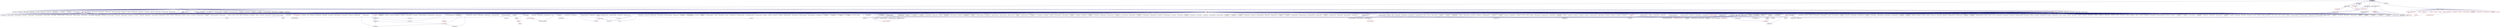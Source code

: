 digraph "zip_iterator.hpp"
{
  edge [fontname="Helvetica",fontsize="10",labelfontname="Helvetica",labelfontsize="10"];
  node [fontname="Helvetica",fontsize="10",shape=record];
  Node86 [label="zip_iterator.hpp",height=0.2,width=0.4,color="black", fillcolor="grey75", style="filled", fontcolor="black"];
  Node86 -> Node87 [dir="back",color="midnightblue",fontsize="10",style="solid",fontname="Helvetica"];
  Node87 [label="util.hpp",height=0.2,width=0.4,color="black", fillcolor="white", style="filled",URL="$df/d72/include_2util_8hpp.html"];
  Node87 -> Node88 [dir="back",color="midnightblue",fontsize="10",style="solid",fontname="Helvetica"];
  Node88 [label="1d_stencil_4_throttle.cpp",height=0.2,width=0.4,color="black", fillcolor="white", style="filled",URL="$d6/de5/1d__stencil__4__throttle_8cpp.html"];
  Node87 -> Node89 [dir="back",color="midnightblue",fontsize="10",style="solid",fontname="Helvetica"];
  Node89 [label="allgather_and_gate.hpp",height=0.2,width=0.4,color="black", fillcolor="white", style="filled",URL="$d9/dbb/allgather__and__gate_8hpp.html"];
  Node89 -> Node90 [dir="back",color="midnightblue",fontsize="10",style="solid",fontname="Helvetica"];
  Node90 [label="allgather_module.cpp",height=0.2,width=0.4,color="black", fillcolor="white", style="filled",URL="$df/de4/allgather__module_8cpp.html"];
  Node89 -> Node91 [dir="back",color="midnightblue",fontsize="10",style="solid",fontname="Helvetica"];
  Node91 [label="allgather_and_gate.cpp",height=0.2,width=0.4,color="black", fillcolor="white", style="filled",URL="$d1/d56/allgather__and__gate_8cpp.html"];
  Node89 -> Node92 [dir="back",color="midnightblue",fontsize="10",style="solid",fontname="Helvetica"];
  Node92 [label="ag_client.cpp",height=0.2,width=0.4,color="black", fillcolor="white", style="filled",URL="$d4/d5d/ag__client_8cpp.html"];
  Node87 -> Node91 [dir="back",color="midnightblue",fontsize="10",style="solid",fontname="Helvetica"];
  Node87 -> Node93 [dir="back",color="midnightblue",fontsize="10",style="solid",fontname="Helvetica"];
  Node93 [label="apex_balance.cpp",height=0.2,width=0.4,color="black", fillcolor="white", style="filled",URL="$d4/d8e/apex__balance_8cpp.html"];
  Node87 -> Node94 [dir="back",color="midnightblue",fontsize="10",style="solid",fontname="Helvetica"];
  Node94 [label="apex_fibonacci.cpp",height=0.2,width=0.4,color="black", fillcolor="white", style="filled",URL="$de/de1/apex__fibonacci_8cpp.html"];
  Node87 -> Node95 [dir="back",color="midnightblue",fontsize="10",style="solid",fontname="Helvetica"];
  Node95 [label="apex_policy_engine\l_active_thread_count.cpp",height=0.2,width=0.4,color="black", fillcolor="white", style="filled",URL="$d5/d01/apex__policy__engine__active__thread__count_8cpp.html"];
  Node87 -> Node96 [dir="back",color="midnightblue",fontsize="10",style="solid",fontname="Helvetica"];
  Node96 [label="apex_policy_engine\l_events.cpp",height=0.2,width=0.4,color="black", fillcolor="white", style="filled",URL="$df/d0f/apex__policy__engine__events_8cpp.html"];
  Node87 -> Node97 [dir="back",color="midnightblue",fontsize="10",style="solid",fontname="Helvetica"];
  Node97 [label="apex_policy_engine\l_periodic.cpp",height=0.2,width=0.4,color="black", fillcolor="white", style="filled",URL="$d5/d7b/apex__policy__engine__periodic_8cpp.html"];
  Node87 -> Node98 [dir="back",color="midnightblue",fontsize="10",style="solid",fontname="Helvetica"];
  Node98 [label="async_io_low_level.cpp",height=0.2,width=0.4,color="black", fillcolor="white", style="filled",URL="$dc/d10/async__io__low__level_8cpp.html"];
  Node87 -> Node99 [dir="back",color="midnightblue",fontsize="10",style="solid",fontname="Helvetica"];
  Node99 [label="sine.cpp",height=0.2,width=0.4,color="black", fillcolor="white", style="filled",URL="$d5/dd8/sine_8cpp.html"];
  Node87 -> Node100 [dir="back",color="midnightblue",fontsize="10",style="solid",fontname="Helvetica"];
  Node100 [label="factorial.cpp",height=0.2,width=0.4,color="black", fillcolor="white", style="filled",URL="$d9/d00/factorial_8cpp.html"];
  Node87 -> Node101 [dir="back",color="midnightblue",fontsize="10",style="solid",fontname="Helvetica"];
  Node101 [label="fibonacci.cpp",height=0.2,width=0.4,color="black", fillcolor="white", style="filled",URL="$d9/d89/fibonacci_8cpp.html"];
  Node87 -> Node102 [dir="back",color="midnightblue",fontsize="10",style="solid",fontname="Helvetica"];
  Node102 [label="fibonacci_await.cpp",height=0.2,width=0.4,color="black", fillcolor="white", style="filled",URL="$dc/d1c/fibonacci__await_8cpp.html"];
  Node87 -> Node103 [dir="back",color="midnightblue",fontsize="10",style="solid",fontname="Helvetica"];
  Node103 [label="fibonacci_dataflow.cpp",height=0.2,width=0.4,color="black", fillcolor="white", style="filled",URL="$df/d3d/fibonacci__dataflow_8cpp.html"];
  Node87 -> Node104 [dir="back",color="midnightblue",fontsize="10",style="solid",fontname="Helvetica"];
  Node104 [label="fibonacci_futures.cpp",height=0.2,width=0.4,color="black", fillcolor="white", style="filled",URL="$d6/de3/fibonacci__futures_8cpp.html"];
  Node87 -> Node105 [dir="back",color="midnightblue",fontsize="10",style="solid",fontname="Helvetica"];
  Node105 [label="fibonacci_futures_distributed.cpp",height=0.2,width=0.4,color="black", fillcolor="white", style="filled",URL="$d1/dc9/fibonacci__futures__distributed_8cpp.html"];
  Node87 -> Node106 [dir="back",color="midnightblue",fontsize="10",style="solid",fontname="Helvetica"];
  Node106 [label="fibonacci_one.cpp",height=0.2,width=0.4,color="black", fillcolor="white", style="filled",URL="$d8/d78/fibonacci__one_8cpp.html"];
  Node87 -> Node107 [dir="back",color="midnightblue",fontsize="10",style="solid",fontname="Helvetica"];
  Node107 [label="fractals.cpp",height=0.2,width=0.4,color="black", fillcolor="white", style="filled",URL="$d8/d58/fractals_8cpp.html"];
  Node87 -> Node108 [dir="back",color="midnightblue",fontsize="10",style="solid",fontname="Helvetica"];
  Node108 [label="fractals_executor.cpp",height=0.2,width=0.4,color="black", fillcolor="white", style="filled",URL="$d9/da9/fractals__executor_8cpp.html"];
  Node87 -> Node109 [dir="back",color="midnightblue",fontsize="10",style="solid",fontname="Helvetica"];
  Node109 [label="fractals_struct.cpp",height=0.2,width=0.4,color="black", fillcolor="white", style="filled",URL="$d8/d2f/fractals__struct_8cpp.html"];
  Node87 -> Node110 [dir="back",color="midnightblue",fontsize="10",style="solid",fontname="Helvetica"];
  Node110 [label="interval_timer.cpp",height=0.2,width=0.4,color="black", fillcolor="white", style="filled",URL="$de/df1/examples_2quickstart_2interval__timer_8cpp.html"];
  Node87 -> Node111 [dir="back",color="midnightblue",fontsize="10",style="solid",fontname="Helvetica"];
  Node111 [label="sierpinski.cpp",height=0.2,width=0.4,color="black", fillcolor="white", style="filled",URL="$d3/d7e/sierpinski_8cpp.html"];
  Node87 -> Node112 [dir="back",color="midnightblue",fontsize="10",style="solid",fontname="Helvetica"];
  Node112 [label="spell_check_file.cpp",height=0.2,width=0.4,color="black", fillcolor="white", style="filled",URL="$df/df7/spell__check__file_8cpp.html"];
  Node87 -> Node113 [dir="back",color="midnightblue",fontsize="10",style="solid",fontname="Helvetica"];
  Node113 [label="spell_check_simple.cpp",height=0.2,width=0.4,color="black", fillcolor="white", style="filled",URL="$dd/d54/spell__check__simple_8cpp.html"];
  Node87 -> Node114 [dir="back",color="midnightblue",fontsize="10",style="solid",fontname="Helvetica"];
  Node114 [label="thread_aware_timer.cpp",height=0.2,width=0.4,color="black", fillcolor="white", style="filled",URL="$df/d11/examples_2thread__aware__timer_2thread__aware__timer_8cpp.html"];
  Node87 -> Node115 [dir="back",color="midnightblue",fontsize="10",style="solid",fontname="Helvetica"];
  Node115 [label="hpx.hpp",height=0.2,width=0.4,color="red", fillcolor="white", style="filled",URL="$d0/daa/hpx_8hpp.html"];
  Node115 -> Node116 [dir="back",color="midnightblue",fontsize="10",style="solid",fontname="Helvetica"];
  Node116 [label="1d_stencil_1.cpp",height=0.2,width=0.4,color="black", fillcolor="white", style="filled",URL="$d2/db1/1d__stencil__1_8cpp.html"];
  Node115 -> Node117 [dir="back",color="midnightblue",fontsize="10",style="solid",fontname="Helvetica"];
  Node117 [label="1d_stencil_2.cpp",height=0.2,width=0.4,color="black", fillcolor="white", style="filled",URL="$d3/dd1/1d__stencil__2_8cpp.html"];
  Node115 -> Node118 [dir="back",color="midnightblue",fontsize="10",style="solid",fontname="Helvetica"];
  Node118 [label="1d_stencil_3.cpp",height=0.2,width=0.4,color="black", fillcolor="white", style="filled",URL="$db/d19/1d__stencil__3_8cpp.html"];
  Node115 -> Node119 [dir="back",color="midnightblue",fontsize="10",style="solid",fontname="Helvetica"];
  Node119 [label="1d_stencil_4.cpp",height=0.2,width=0.4,color="black", fillcolor="white", style="filled",URL="$d1/d7d/1d__stencil__4_8cpp.html"];
  Node115 -> Node120 [dir="back",color="midnightblue",fontsize="10",style="solid",fontname="Helvetica"];
  Node120 [label="1d_stencil_4_parallel.cpp",height=0.2,width=0.4,color="black", fillcolor="white", style="filled",URL="$d6/d05/1d__stencil__4__parallel_8cpp.html"];
  Node115 -> Node121 [dir="back",color="midnightblue",fontsize="10",style="solid",fontname="Helvetica"];
  Node121 [label="1d_stencil_4_repart.cpp",height=0.2,width=0.4,color="black", fillcolor="white", style="filled",URL="$d0/d6b/1d__stencil__4__repart_8cpp.html"];
  Node115 -> Node88 [dir="back",color="midnightblue",fontsize="10",style="solid",fontname="Helvetica"];
  Node115 -> Node122 [dir="back",color="midnightblue",fontsize="10",style="solid",fontname="Helvetica"];
  Node122 [label="1d_stencil_5.cpp",height=0.2,width=0.4,color="black", fillcolor="white", style="filled",URL="$d7/d2a/1d__stencil__5_8cpp.html"];
  Node115 -> Node123 [dir="back",color="midnightblue",fontsize="10",style="solid",fontname="Helvetica"];
  Node123 [label="1d_stencil_6.cpp",height=0.2,width=0.4,color="black", fillcolor="white", style="filled",URL="$db/de7/1d__stencil__6_8cpp.html"];
  Node115 -> Node124 [dir="back",color="midnightblue",fontsize="10",style="solid",fontname="Helvetica"];
  Node124 [label="1d_stencil_7.cpp",height=0.2,width=0.4,color="black", fillcolor="white", style="filled",URL="$d4/d5a/1d__stencil__7_8cpp.html"];
  Node115 -> Node125 [dir="back",color="midnightblue",fontsize="10",style="solid",fontname="Helvetica"];
  Node125 [label="1d_stencil_8.cpp",height=0.2,width=0.4,color="black", fillcolor="white", style="filled",URL="$df/de0/1d__stencil__8_8cpp.html"];
  Node115 -> Node126 [dir="back",color="midnightblue",fontsize="10",style="solid",fontname="Helvetica"];
  Node126 [label="accumulator.cpp",height=0.2,width=0.4,color="black", fillcolor="white", style="filled",URL="$d1/d81/accumulator_8cpp.html"];
  Node115 -> Node127 [dir="back",color="midnightblue",fontsize="10",style="solid",fontname="Helvetica"];
  Node127 [label="accumulator.hpp",height=0.2,width=0.4,color="red", fillcolor="white", style="filled",URL="$d4/d9d/server_2accumulator_8hpp.html"];
  Node127 -> Node126 [dir="back",color="midnightblue",fontsize="10",style="solid",fontname="Helvetica"];
  Node115 -> Node130 [dir="back",color="midnightblue",fontsize="10",style="solid",fontname="Helvetica"];
  Node130 [label="template_function_accumulator.hpp",height=0.2,width=0.4,color="black", fillcolor="white", style="filled",URL="$d7/da6/server_2template__function__accumulator_8hpp.html"];
  Node130 -> Node131 [dir="back",color="midnightblue",fontsize="10",style="solid",fontname="Helvetica"];
  Node131 [label="template_function_accumulator.cpp",height=0.2,width=0.4,color="black", fillcolor="white", style="filled",URL="$d5/d02/template__function__accumulator_8cpp.html"];
  Node130 -> Node132 [dir="back",color="midnightblue",fontsize="10",style="solid",fontname="Helvetica"];
  Node132 [label="template_function_accumulator.hpp",height=0.2,width=0.4,color="red", fillcolor="white", style="filled",URL="$d3/de9/template__function__accumulator_8hpp.html"];
  Node115 -> Node134 [dir="back",color="midnightblue",fontsize="10",style="solid",fontname="Helvetica"];
  Node134 [label="template_accumulator.cpp",height=0.2,width=0.4,color="black", fillcolor="white", style="filled",URL="$d0/d4a/template__accumulator_8cpp.html"];
  Node115 -> Node131 [dir="back",color="midnightblue",fontsize="10",style="solid",fontname="Helvetica"];
  Node115 -> Node132 [dir="back",color="midnightblue",fontsize="10",style="solid",fontname="Helvetica"];
  Node115 -> Node90 [dir="back",color="midnightblue",fontsize="10",style="solid",fontname="Helvetica"];
  Node115 -> Node135 [dir="back",color="midnightblue",fontsize="10",style="solid",fontname="Helvetica"];
  Node135 [label="allgather.cpp",height=0.2,width=0.4,color="black", fillcolor="white", style="filled",URL="$d7/d06/allgather_8cpp.html"];
  Node115 -> Node91 [dir="back",color="midnightblue",fontsize="10",style="solid",fontname="Helvetica"];
  Node115 -> Node92 [dir="back",color="midnightblue",fontsize="10",style="solid",fontname="Helvetica"];
  Node115 -> Node136 [dir="back",color="midnightblue",fontsize="10",style="solid",fontname="Helvetica"];
  Node136 [label="hpx_thread_phase.cpp",height=0.2,width=0.4,color="black", fillcolor="white", style="filled",URL="$d5/dca/hpx__thread__phase_8cpp.html"];
  Node115 -> Node137 [dir="back",color="midnightblue",fontsize="10",style="solid",fontname="Helvetica"];
  Node137 [label="os_thread_num.cpp",height=0.2,width=0.4,color="black", fillcolor="white", style="filled",URL="$d2/dfb/os__thread__num_8cpp.html"];
  Node115 -> Node138 [dir="back",color="midnightblue",fontsize="10",style="solid",fontname="Helvetica"];
  Node138 [label="cancelable_action.cpp",height=0.2,width=0.4,color="black", fillcolor="white", style="filled",URL="$d5/d0c/cancelable__action_8cpp.html"];
  Node115 -> Node139 [dir="back",color="midnightblue",fontsize="10",style="solid",fontname="Helvetica"];
  Node139 [label="cancelable_action.hpp",height=0.2,width=0.4,color="black", fillcolor="white", style="filled",URL="$d5/d4d/server_2cancelable__action_8hpp.html"];
  Node139 -> Node138 [dir="back",color="midnightblue",fontsize="10",style="solid",fontname="Helvetica"];
  Node139 -> Node140 [dir="back",color="midnightblue",fontsize="10",style="solid",fontname="Helvetica"];
  Node140 [label="cancelable_action.hpp",height=0.2,width=0.4,color="red", fillcolor="white", style="filled",URL="$d0/da3/stubs_2cancelable__action_8hpp.html"];
  Node115 -> Node140 [dir="back",color="midnightblue",fontsize="10",style="solid",fontname="Helvetica"];
  Node115 -> Node142 [dir="back",color="midnightblue",fontsize="10",style="solid",fontname="Helvetica"];
  Node142 [label="cancelable_action_client.cpp",height=0.2,width=0.4,color="black", fillcolor="white", style="filled",URL="$d1/db8/cancelable__action__client_8cpp.html"];
  Node115 -> Node143 [dir="back",color="midnightblue",fontsize="10",style="solid",fontname="Helvetica"];
  Node143 [label="cublas_matmul.cpp",height=0.2,width=0.4,color="black", fillcolor="white", style="filled",URL="$dd/d84/cublas__matmul_8cpp.html"];
  Node115 -> Node144 [dir="back",color="midnightblue",fontsize="10",style="solid",fontname="Helvetica"];
  Node144 [label="win_perf_counters.cpp",height=0.2,width=0.4,color="black", fillcolor="white", style="filled",URL="$d8/d11/win__perf__counters_8cpp.html"];
  Node115 -> Node145 [dir="back",color="midnightblue",fontsize="10",style="solid",fontname="Helvetica"];
  Node145 [label="win_perf_counters.hpp",height=0.2,width=0.4,color="black", fillcolor="white", style="filled",URL="$d5/da7/win__perf__counters_8hpp.html"];
  Node115 -> Node146 [dir="back",color="midnightblue",fontsize="10",style="solid",fontname="Helvetica"];
  Node146 [label="hello_world_component.hpp",height=0.2,width=0.4,color="red", fillcolor="white", style="filled",URL="$df/df0/hello__world__component_8hpp.html"];
  Node115 -> Node149 [dir="back",color="midnightblue",fontsize="10",style="solid",fontname="Helvetica"];
  Node149 [label="interpolate1d.cpp",height=0.2,width=0.4,color="black", fillcolor="white", style="filled",URL="$d0/d05/interpolate1d_8cpp.html"];
  Node115 -> Node150 [dir="back",color="midnightblue",fontsize="10",style="solid",fontname="Helvetica"];
  Node150 [label="partition.hpp",height=0.2,width=0.4,color="black", fillcolor="white", style="filled",URL="$d0/d7a/examples_2interpolate1d_2interpolate1d_2partition_8hpp.html"];
  Node150 -> Node149 [dir="back",color="midnightblue",fontsize="10",style="solid",fontname="Helvetica"];
  Node150 -> Node151 [dir="back",color="midnightblue",fontsize="10",style="solid",fontname="Helvetica"];
  Node151 [label="interpolate1d.hpp",height=0.2,width=0.4,color="red", fillcolor="white", style="filled",URL="$d4/dc7/interpolate1d_8hpp.html"];
  Node151 -> Node149 [dir="back",color="midnightblue",fontsize="10",style="solid",fontname="Helvetica"];
  Node115 -> Node153 [dir="back",color="midnightblue",fontsize="10",style="solid",fontname="Helvetica"];
  Node153 [label="partition.hpp",height=0.2,width=0.4,color="black", fillcolor="white", style="filled",URL="$d0/dff/examples_2interpolate1d_2interpolate1d_2server_2partition_8hpp.html"];
  Node153 -> Node150 [dir="back",color="midnightblue",fontsize="10",style="solid",fontname="Helvetica"];
  Node153 -> Node154 [dir="back",color="midnightblue",fontsize="10",style="solid",fontname="Helvetica"];
  Node154 [label="partition.cpp",height=0.2,width=0.4,color="black", fillcolor="white", style="filled",URL="$d0/d4f/examples_2interpolate1d_2interpolate1d_2server_2partition_8cpp.html"];
  Node115 -> Node151 [dir="back",color="midnightblue",fontsize="10",style="solid",fontname="Helvetica"];
  Node115 -> Node155 [dir="back",color="midnightblue",fontsize="10",style="solid",fontname="Helvetica"];
  Node155 [label="read_values.cpp",height=0.2,width=0.4,color="black", fillcolor="white", style="filled",URL="$d0/d8c/interpolate1d_2interpolate1d_2read__values_8cpp.html"];
  Node115 -> Node154 [dir="back",color="midnightblue",fontsize="10",style="solid",fontname="Helvetica"];
  Node115 -> Node156 [dir="back",color="midnightblue",fontsize="10",style="solid",fontname="Helvetica"];
  Node156 [label="jacobi.cpp",height=0.2,width=0.4,color="black", fillcolor="white", style="filled",URL="$d2/d27/jacobi_8cpp.html"];
  Node115 -> Node157 [dir="back",color="midnightblue",fontsize="10",style="solid",fontname="Helvetica"];
  Node157 [label="grid.cpp",height=0.2,width=0.4,color="black", fillcolor="white", style="filled",URL="$d6/d1b/jacobi__component_2grid_8cpp.html"];
  Node115 -> Node158 [dir="back",color="midnightblue",fontsize="10",style="solid",fontname="Helvetica"];
  Node158 [label="row.cpp",height=0.2,width=0.4,color="black", fillcolor="white", style="filled",URL="$d3/d86/server_2row_8cpp.html"];
  Node115 -> Node159 [dir="back",color="midnightblue",fontsize="10",style="solid",fontname="Helvetica"];
  Node159 [label="solver.cpp",height=0.2,width=0.4,color="black", fillcolor="white", style="filled",URL="$d6/d94/solver_8cpp.html"];
  Node115 -> Node160 [dir="back",color="midnightblue",fontsize="10",style="solid",fontname="Helvetica"];
  Node160 [label="stencil_iterator.cpp",height=0.2,width=0.4,color="black", fillcolor="white", style="filled",URL="$d6/de1/server_2stencil__iterator_8cpp.html"];
  Node115 -> Node161 [dir="back",color="midnightblue",fontsize="10",style="solid",fontname="Helvetica"];
  Node161 [label="stencil_iterator.cpp",height=0.2,width=0.4,color="black", fillcolor="white", style="filled",URL="$d7/d71/stencil__iterator_8cpp.html"];
  Node115 -> Node162 [dir="back",color="midnightblue",fontsize="10",style="solid",fontname="Helvetica"];
  Node162 [label="jacobi.cpp",height=0.2,width=0.4,color="black", fillcolor="white", style="filled",URL="$d3/d44/smp_2jacobi_8cpp.html"];
  Node115 -> Node163 [dir="back",color="midnightblue",fontsize="10",style="solid",fontname="Helvetica"];
  Node163 [label="jacobi_hpx.cpp",height=0.2,width=0.4,color="black", fillcolor="white", style="filled",URL="$d8/d72/jacobi__hpx_8cpp.html"];
  Node115 -> Node164 [dir="back",color="midnightblue",fontsize="10",style="solid",fontname="Helvetica"];
  Node164 [label="jacobi_nonuniform.cpp",height=0.2,width=0.4,color="black", fillcolor="white", style="filled",URL="$dd/ddc/jacobi__nonuniform_8cpp.html"];
  Node115 -> Node165 [dir="back",color="midnightblue",fontsize="10",style="solid",fontname="Helvetica"];
  Node165 [label="jacobi_nonuniform_hpx.cpp",height=0.2,width=0.4,color="black", fillcolor="white", style="filled",URL="$de/d56/jacobi__nonuniform__hpx_8cpp.html"];
  Node115 -> Node166 [dir="back",color="midnightblue",fontsize="10",style="solid",fontname="Helvetica"];
  Node166 [label="nqueen.cpp",height=0.2,width=0.4,color="black", fillcolor="white", style="filled",URL="$db/dca/nqueen_8cpp.html"];
  Node115 -> Node167 [dir="back",color="midnightblue",fontsize="10",style="solid",fontname="Helvetica"];
  Node167 [label="nqueen.hpp",height=0.2,width=0.4,color="red", fillcolor="white", style="filled",URL="$de/d58/server_2nqueen_8hpp.html"];
  Node167 -> Node166 [dir="back",color="midnightblue",fontsize="10",style="solid",fontname="Helvetica"];
  Node115 -> Node170 [dir="back",color="midnightblue",fontsize="10",style="solid",fontname="Helvetica"];
  Node170 [label="nqueen_client.cpp",height=0.2,width=0.4,color="black", fillcolor="white", style="filled",URL="$d3/d5e/nqueen__client_8cpp.html"];
  Node115 -> Node171 [dir="back",color="midnightblue",fontsize="10",style="solid",fontname="Helvetica"];
  Node171 [label="sine.cpp",height=0.2,width=0.4,color="black", fillcolor="white", style="filled",URL="$d3/d0d/server_2sine_8cpp.html"];
  Node115 -> Node172 [dir="back",color="midnightblue",fontsize="10",style="solid",fontname="Helvetica"];
  Node172 [label="sine.hpp",height=0.2,width=0.4,color="black", fillcolor="white", style="filled",URL="$d8/dac/sine_8hpp.html"];
  Node172 -> Node171 [dir="back",color="midnightblue",fontsize="10",style="solid",fontname="Helvetica"];
  Node172 -> Node99 [dir="back",color="midnightblue",fontsize="10",style="solid",fontname="Helvetica"];
  Node115 -> Node99 [dir="back",color="midnightblue",fontsize="10",style="solid",fontname="Helvetica"];
  Node115 -> Node173 [dir="back",color="midnightblue",fontsize="10",style="solid",fontname="Helvetica"];
  Node173 [label="sine_client.cpp",height=0.2,width=0.4,color="black", fillcolor="white", style="filled",URL="$db/d62/sine__client_8cpp.html"];
  Node115 -> Node174 [dir="back",color="midnightblue",fontsize="10",style="solid",fontname="Helvetica"];
  Node174 [label="qt.cpp",height=0.2,width=0.4,color="black", fillcolor="white", style="filled",URL="$df/d90/qt_8cpp.html"];
  Node115 -> Node175 [dir="back",color="midnightblue",fontsize="10",style="solid",fontname="Helvetica"];
  Node175 [label="queue_client.cpp",height=0.2,width=0.4,color="black", fillcolor="white", style="filled",URL="$d7/d96/queue__client_8cpp.html"];
  Node115 -> Node176 [dir="back",color="midnightblue",fontsize="10",style="solid",fontname="Helvetica"];
  Node176 [label="customize_async.cpp",height=0.2,width=0.4,color="black", fillcolor="white", style="filled",URL="$d0/d82/customize__async_8cpp.html"];
  Node115 -> Node177 [dir="back",color="midnightblue",fontsize="10",style="solid",fontname="Helvetica"];
  Node177 [label="data_actions.cpp",height=0.2,width=0.4,color="black", fillcolor="white", style="filled",URL="$dc/d68/data__actions_8cpp.html"];
  Node115 -> Node178 [dir="back",color="midnightblue",fontsize="10",style="solid",fontname="Helvetica"];
  Node178 [label="error_handling.cpp",height=0.2,width=0.4,color="black", fillcolor="white", style="filled",URL="$d9/d96/error__handling_8cpp.html"];
  Node115 -> Node179 [dir="back",color="midnightblue",fontsize="10",style="solid",fontname="Helvetica"];
  Node179 [label="event_synchronization.cpp",height=0.2,width=0.4,color="black", fillcolor="white", style="filled",URL="$d0/d35/event__synchronization_8cpp.html"];
  Node115 -> Node100 [dir="back",color="midnightblue",fontsize="10",style="solid",fontname="Helvetica"];
  Node115 -> Node180 [dir="back",color="midnightblue",fontsize="10",style="solid",fontname="Helvetica"];
  Node180 [label="file_serialization.cpp",height=0.2,width=0.4,color="black", fillcolor="white", style="filled",URL="$de/d58/file__serialization_8cpp.html"];
  Node115 -> Node181 [dir="back",color="midnightblue",fontsize="10",style="solid",fontname="Helvetica"];
  Node181 [label="init_globally.cpp",height=0.2,width=0.4,color="black", fillcolor="white", style="filled",URL="$d6/dad/init__globally_8cpp.html"];
  Node115 -> Node182 [dir="back",color="midnightblue",fontsize="10",style="solid",fontname="Helvetica"];
  Node182 [label="interest_calculator.cpp",height=0.2,width=0.4,color="black", fillcolor="white", style="filled",URL="$d2/d86/interest__calculator_8cpp.html"];
  Node115 -> Node183 [dir="back",color="midnightblue",fontsize="10",style="solid",fontname="Helvetica"];
  Node183 [label="non_atomic_rma.cpp",height=0.2,width=0.4,color="black", fillcolor="white", style="filled",URL="$d7/d8b/non__atomic__rma_8cpp.html"];
  Node115 -> Node184 [dir="back",color="midnightblue",fontsize="10",style="solid",fontname="Helvetica"];
  Node184 [label="partitioned_vector\l_spmd_foreach.cpp",height=0.2,width=0.4,color="black", fillcolor="white", style="filled",URL="$db/d7c/partitioned__vector__spmd__foreach_8cpp.html"];
  Node115 -> Node185 [dir="back",color="midnightblue",fontsize="10",style="solid",fontname="Helvetica"];
  Node185 [label="pipeline1.cpp",height=0.2,width=0.4,color="black", fillcolor="white", style="filled",URL="$d5/d77/pipeline1_8cpp.html"];
  Node115 -> Node186 [dir="back",color="midnightblue",fontsize="10",style="solid",fontname="Helvetica"];
  Node186 [label="quicksort.cpp",height=0.2,width=0.4,color="black", fillcolor="white", style="filled",URL="$d3/d1e/quicksort_8cpp.html"];
  Node115 -> Node187 [dir="back",color="midnightblue",fontsize="10",style="solid",fontname="Helvetica"];
  Node187 [label="receive_buffer.cpp",height=0.2,width=0.4,color="black", fillcolor="white", style="filled",URL="$d7/d10/receive__buffer_8cpp.html"];
  Node115 -> Node188 [dir="back",color="midnightblue",fontsize="10",style="solid",fontname="Helvetica"];
  Node188 [label="safe_object.cpp",height=0.2,width=0.4,color="black", fillcolor="white", style="filled",URL="$dd/d52/safe__object_8cpp.html"];
  Node115 -> Node189 [dir="back",color="midnightblue",fontsize="10",style="solid",fontname="Helvetica"];
  Node189 [label="sort_by_key_demo.cpp",height=0.2,width=0.4,color="black", fillcolor="white", style="filled",URL="$da/d20/sort__by__key__demo_8cpp.html"];
  Node115 -> Node190 [dir="back",color="midnightblue",fontsize="10",style="solid",fontname="Helvetica"];
  Node190 [label="timed_wake.cpp",height=0.2,width=0.4,color="black", fillcolor="white", style="filled",URL="$d8/df9/timed__wake_8cpp.html"];
  Node115 -> Node191 [dir="back",color="midnightblue",fontsize="10",style="solid",fontname="Helvetica"];
  Node191 [label="vector_counting_dotproduct.cpp",height=0.2,width=0.4,color="black", fillcolor="white", style="filled",URL="$df/de9/vector__counting__dotproduct_8cpp.html"];
  Node115 -> Node192 [dir="back",color="midnightblue",fontsize="10",style="solid",fontname="Helvetica"];
  Node192 [label="vector_zip_dotproduct.cpp",height=0.2,width=0.4,color="black", fillcolor="white", style="filled",URL="$dc/d18/vector__zip__dotproduct_8cpp.html"];
  Node115 -> Node193 [dir="back",color="midnightblue",fontsize="10",style="solid",fontname="Helvetica"];
  Node193 [label="zerocopy_rdma.cpp",height=0.2,width=0.4,color="black", fillcolor="white", style="filled",URL="$d1/dad/zerocopy__rdma_8cpp.html"];
  Node115 -> Node194 [dir="back",color="midnightblue",fontsize="10",style="solid",fontname="Helvetica"];
  Node194 [label="random_mem_access.cpp",height=0.2,width=0.4,color="black", fillcolor="white", style="filled",URL="$d1/d51/random__mem__access_8cpp.html"];
  Node115 -> Node195 [dir="back",color="midnightblue",fontsize="10",style="solid",fontname="Helvetica"];
  Node195 [label="random_mem_access.hpp",height=0.2,width=0.4,color="red", fillcolor="white", style="filled",URL="$d0/d19/server_2random__mem__access_8hpp.html"];
  Node195 -> Node194 [dir="back",color="midnightblue",fontsize="10",style="solid",fontname="Helvetica"];
  Node115 -> Node198 [dir="back",color="midnightblue",fontsize="10",style="solid",fontname="Helvetica"];
  Node198 [label="random_mem_access_client.cpp",height=0.2,width=0.4,color="black", fillcolor="white", style="filled",URL="$df/d1b/random__mem__access__client_8cpp.html"];
  Node115 -> Node199 [dir="back",color="midnightblue",fontsize="10",style="solid",fontname="Helvetica"];
  Node199 [label="oversubscribing_resource\l_partitioner.cpp",height=0.2,width=0.4,color="black", fillcolor="white", style="filled",URL="$dd/dee/oversubscribing__resource__partitioner_8cpp.html"];
  Node115 -> Node200 [dir="back",color="midnightblue",fontsize="10",style="solid",fontname="Helvetica"];
  Node200 [label="simple_resource_partitioner.cpp",height=0.2,width=0.4,color="black", fillcolor="white", style="filled",URL="$d5/df9/simple__resource__partitioner_8cpp.html"];
  Node115 -> Node201 [dir="back",color="midnightblue",fontsize="10",style="solid",fontname="Helvetica"];
  Node201 [label="dimension.hpp",height=0.2,width=0.4,color="red", fillcolor="white", style="filled",URL="$d6/d39/sheneos_2sheneos_2dimension_8hpp.html"];
  Node201 -> Node207 [dir="back",color="midnightblue",fontsize="10",style="solid",fontname="Helvetica"];
  Node207 [label="partition3d.hpp",height=0.2,width=0.4,color="black", fillcolor="white", style="filled",URL="$dd/dbf/server_2partition3d_8hpp.html"];
  Node207 -> Node208 [dir="back",color="midnightblue",fontsize="10",style="solid",fontname="Helvetica"];
  Node208 [label="partition3d.hpp",height=0.2,width=0.4,color="black", fillcolor="white", style="filled",URL="$d1/d50/partition3d_8hpp.html"];
  Node208 -> Node204 [dir="back",color="midnightblue",fontsize="10",style="solid",fontname="Helvetica"];
  Node204 [label="interpolator.cpp",height=0.2,width=0.4,color="black", fillcolor="white", style="filled",URL="$d5/d02/interpolator_8cpp.html"];
  Node208 -> Node209 [dir="back",color="midnightblue",fontsize="10",style="solid",fontname="Helvetica"];
  Node209 [label="interpolator.hpp",height=0.2,width=0.4,color="red", fillcolor="white", style="filled",URL="$dc/d3b/interpolator_8hpp.html"];
  Node209 -> Node204 [dir="back",color="midnightblue",fontsize="10",style="solid",fontname="Helvetica"];
  Node209 -> Node212 [dir="back",color="midnightblue",fontsize="10",style="solid",fontname="Helvetica"];
  Node212 [label="sheneos_test.cpp",height=0.2,width=0.4,color="black", fillcolor="white", style="filled",URL="$d4/d6e/sheneos__test_8cpp.html"];
  Node207 -> Node206 [dir="back",color="midnightblue",fontsize="10",style="solid",fontname="Helvetica"];
  Node206 [label="partition3d.cpp",height=0.2,width=0.4,color="black", fillcolor="white", style="filled",URL="$de/d70/partition3d_8cpp.html"];
  Node115 -> Node204 [dir="back",color="midnightblue",fontsize="10",style="solid",fontname="Helvetica"];
  Node115 -> Node208 [dir="back",color="midnightblue",fontsize="10",style="solid",fontname="Helvetica"];
  Node115 -> Node207 [dir="back",color="midnightblue",fontsize="10",style="solid",fontname="Helvetica"];
  Node115 -> Node209 [dir="back",color="midnightblue",fontsize="10",style="solid",fontname="Helvetica"];
  Node115 -> Node213 [dir="back",color="midnightblue",fontsize="10",style="solid",fontname="Helvetica"];
  Node213 [label="configuration.hpp",height=0.2,width=0.4,color="red", fillcolor="white", style="filled",URL="$dc/d0a/configuration_8hpp.html"];
  Node213 -> Node209 [dir="back",color="midnightblue",fontsize="10",style="solid",fontname="Helvetica"];
  Node115 -> Node205 [dir="back",color="midnightblue",fontsize="10",style="solid",fontname="Helvetica"];
  Node205 [label="read_values.cpp",height=0.2,width=0.4,color="black", fillcolor="white", style="filled",URL="$d7/da4/sheneos_2sheneos_2read__values_8cpp.html"];
  Node115 -> Node206 [dir="back",color="midnightblue",fontsize="10",style="solid",fontname="Helvetica"];
  Node115 -> Node212 [dir="back",color="midnightblue",fontsize="10",style="solid",fontname="Helvetica"];
  Node115 -> Node215 [dir="back",color="midnightblue",fontsize="10",style="solid",fontname="Helvetica"];
  Node215 [label="startup_shutdown.cpp",height=0.2,width=0.4,color="black", fillcolor="white", style="filled",URL="$d3/dfc/server_2startup__shutdown_8cpp.html"];
  Node115 -> Node216 [dir="back",color="midnightblue",fontsize="10",style="solid",fontname="Helvetica"];
  Node216 [label="startup_shutdown.cpp",height=0.2,width=0.4,color="black", fillcolor="white", style="filled",URL="$d0/ddb/startup__shutdown_8cpp.html"];
  Node115 -> Node217 [dir="back",color="midnightblue",fontsize="10",style="solid",fontname="Helvetica"];
  Node217 [label="spin.cpp",height=0.2,width=0.4,color="black", fillcolor="white", style="filled",URL="$d7/df2/spin_8cpp.html"];
  Node115 -> Node218 [dir="back",color="midnightblue",fontsize="10",style="solid",fontname="Helvetica"];
  Node218 [label="throttle.cpp",height=0.2,width=0.4,color="black", fillcolor="white", style="filled",URL="$de/d56/server_2throttle_8cpp.html"];
  Node115 -> Node219 [dir="back",color="midnightblue",fontsize="10",style="solid",fontname="Helvetica"];
  Node219 [label="throttle.hpp",height=0.2,width=0.4,color="black", fillcolor="white", style="filled",URL="$db/dc9/server_2throttle_8hpp.html"];
  Node219 -> Node218 [dir="back",color="midnightblue",fontsize="10",style="solid",fontname="Helvetica"];
  Node219 -> Node220 [dir="back",color="midnightblue",fontsize="10",style="solid",fontname="Helvetica"];
  Node220 [label="throttle.hpp",height=0.2,width=0.4,color="black", fillcolor="white", style="filled",URL="$d5/dec/stubs_2throttle_8hpp.html"];
  Node220 -> Node221 [dir="back",color="midnightblue",fontsize="10",style="solid",fontname="Helvetica"];
  Node221 [label="throttle.hpp",height=0.2,width=0.4,color="red", fillcolor="white", style="filled",URL="$d2/d2e/throttle_8hpp.html"];
  Node221 -> Node222 [dir="back",color="midnightblue",fontsize="10",style="solid",fontname="Helvetica"];
  Node222 [label="throttle.cpp",height=0.2,width=0.4,color="black", fillcolor="white", style="filled",URL="$db/d02/throttle_8cpp.html"];
  Node115 -> Node220 [dir="back",color="midnightblue",fontsize="10",style="solid",fontname="Helvetica"];
  Node115 -> Node222 [dir="back",color="midnightblue",fontsize="10",style="solid",fontname="Helvetica"];
  Node115 -> Node221 [dir="back",color="midnightblue",fontsize="10",style="solid",fontname="Helvetica"];
  Node115 -> Node224 [dir="back",color="midnightblue",fontsize="10",style="solid",fontname="Helvetica"];
  Node224 [label="transpose_await.cpp",height=0.2,width=0.4,color="black", fillcolor="white", style="filled",URL="$de/d68/transpose__await_8cpp.html"];
  Node115 -> Node225 [dir="back",color="midnightblue",fontsize="10",style="solid",fontname="Helvetica"];
  Node225 [label="transpose_block.cpp",height=0.2,width=0.4,color="black", fillcolor="white", style="filled",URL="$d0/de1/transpose__block_8cpp.html"];
  Node115 -> Node226 [dir="back",color="midnightblue",fontsize="10",style="solid",fontname="Helvetica"];
  Node226 [label="transpose_block_numa.cpp",height=0.2,width=0.4,color="black", fillcolor="white", style="filled",URL="$dd/d3b/transpose__block__numa_8cpp.html"];
  Node115 -> Node227 [dir="back",color="midnightblue",fontsize="10",style="solid",fontname="Helvetica"];
  Node227 [label="transpose_serial.cpp",height=0.2,width=0.4,color="black", fillcolor="white", style="filled",URL="$db/d74/transpose__serial_8cpp.html"];
  Node115 -> Node228 [dir="back",color="midnightblue",fontsize="10",style="solid",fontname="Helvetica"];
  Node228 [label="transpose_serial_block.cpp",height=0.2,width=0.4,color="black", fillcolor="white", style="filled",URL="$d8/daa/transpose__serial__block_8cpp.html"];
  Node115 -> Node229 [dir="back",color="midnightblue",fontsize="10",style="solid",fontname="Helvetica"];
  Node229 [label="transpose_serial_vector.cpp",height=0.2,width=0.4,color="black", fillcolor="white", style="filled",URL="$d4/d04/transpose__serial__vector_8cpp.html"];
  Node115 -> Node230 [dir="back",color="midnightblue",fontsize="10",style="solid",fontname="Helvetica"];
  Node230 [label="transpose_smp.cpp",height=0.2,width=0.4,color="black", fillcolor="white", style="filled",URL="$d2/d99/transpose__smp_8cpp.html"];
  Node115 -> Node231 [dir="back",color="midnightblue",fontsize="10",style="solid",fontname="Helvetica"];
  Node231 [label="transpose_smp_block.cpp",height=0.2,width=0.4,color="black", fillcolor="white", style="filled",URL="$da/d4d/transpose__smp__block_8cpp.html"];
  Node115 -> Node232 [dir="back",color="midnightblue",fontsize="10",style="solid",fontname="Helvetica"];
  Node232 [label="simple_central_tuplespace.hpp",height=0.2,width=0.4,color="red", fillcolor="white", style="filled",URL="$db/d69/server_2simple__central__tuplespace_8hpp.html"];
  Node232 -> Node233 [dir="back",color="midnightblue",fontsize="10",style="solid",fontname="Helvetica"];
  Node233 [label="simple_central_tuplespace.cpp",height=0.2,width=0.4,color="black", fillcolor="white", style="filled",URL="$d3/dec/simple__central__tuplespace_8cpp.html"];
  Node115 -> Node237 [dir="back",color="midnightblue",fontsize="10",style="solid",fontname="Helvetica"];
  Node237 [label="tuples_warehouse.hpp",height=0.2,width=0.4,color="black", fillcolor="white", style="filled",URL="$da/de6/tuples__warehouse_8hpp.html"];
  Node237 -> Node232 [dir="back",color="midnightblue",fontsize="10",style="solid",fontname="Helvetica"];
  Node115 -> Node233 [dir="back",color="midnightblue",fontsize="10",style="solid",fontname="Helvetica"];
  Node115 -> Node238 [dir="back",color="midnightblue",fontsize="10",style="solid",fontname="Helvetica"];
  Node238 [label="hpx_runtime.cpp",height=0.2,width=0.4,color="black", fillcolor="white", style="filled",URL="$d7/d1e/hpx__runtime_8cpp.html"];
  Node115 -> Node239 [dir="back",color="midnightblue",fontsize="10",style="solid",fontname="Helvetica"];
  Node239 [label="synchronize.cpp",height=0.2,width=0.4,color="black", fillcolor="white", style="filled",URL="$da/da2/synchronize_8cpp.html"];
  Node115 -> Node240 [dir="back",color="midnightblue",fontsize="10",style="solid",fontname="Helvetica"];
  Node240 [label="agas_cache_timings.cpp",height=0.2,width=0.4,color="black", fillcolor="white", style="filled",URL="$dd/d37/agas__cache__timings_8cpp.html"];
  Node115 -> Node241 [dir="back",color="midnightblue",fontsize="10",style="solid",fontname="Helvetica"];
  Node241 [label="async_overheads.cpp",height=0.2,width=0.4,color="black", fillcolor="white", style="filled",URL="$de/da6/async__overheads_8cpp.html"];
  Node115 -> Node242 [dir="back",color="midnightblue",fontsize="10",style="solid",fontname="Helvetica"];
  Node242 [label="coroutines_call_overhead.cpp",height=0.2,width=0.4,color="black", fillcolor="white", style="filled",URL="$da/d1e/coroutines__call__overhead_8cpp.html"];
  Node115 -> Node243 [dir="back",color="midnightblue",fontsize="10",style="solid",fontname="Helvetica"];
  Node243 [label="foreach_scaling.cpp",height=0.2,width=0.4,color="black", fillcolor="white", style="filled",URL="$d4/d94/foreach__scaling_8cpp.html"];
  Node115 -> Node244 [dir="back",color="midnightblue",fontsize="10",style="solid",fontname="Helvetica"];
  Node244 [label="function_object_wrapper\l_overhead.cpp",height=0.2,width=0.4,color="black", fillcolor="white", style="filled",URL="$d5/d6f/function__object__wrapper__overhead_8cpp.html"];
  Node115 -> Node245 [dir="back",color="midnightblue",fontsize="10",style="solid",fontname="Helvetica"];
  Node245 [label="hpx_homogeneous_timed\l_task_spawn_executors.cpp",height=0.2,width=0.4,color="black", fillcolor="white", style="filled",URL="$d1/d3b/hpx__homogeneous__timed__task__spawn__executors_8cpp.html"];
  Node115 -> Node246 [dir="back",color="midnightblue",fontsize="10",style="solid",fontname="Helvetica"];
  Node246 [label="htts2_hpx.cpp",height=0.2,width=0.4,color="black", fillcolor="white", style="filled",URL="$d2/daf/htts2__hpx_8cpp.html"];
  Node115 -> Node247 [dir="back",color="midnightblue",fontsize="10",style="solid",fontname="Helvetica"];
  Node247 [label="partitioned_vector\l_foreach.cpp",height=0.2,width=0.4,color="black", fillcolor="white", style="filled",URL="$df/d5f/partitioned__vector__foreach_8cpp.html"];
  Node115 -> Node248 [dir="back",color="midnightblue",fontsize="10",style="solid",fontname="Helvetica"];
  Node248 [label="serialization_overhead.cpp",height=0.2,width=0.4,color="black", fillcolor="white", style="filled",URL="$d3/df8/serialization__overhead_8cpp.html"];
  Node115 -> Node249 [dir="back",color="midnightblue",fontsize="10",style="solid",fontname="Helvetica"];
  Node249 [label="sizeof.cpp",height=0.2,width=0.4,color="black", fillcolor="white", style="filled",URL="$d3/d0f/sizeof_8cpp.html"];
  Node115 -> Node250 [dir="back",color="midnightblue",fontsize="10",style="solid",fontname="Helvetica"];
  Node250 [label="skynet.cpp",height=0.2,width=0.4,color="black", fillcolor="white", style="filled",URL="$d0/dc3/skynet_8cpp.html"];
  Node115 -> Node251 [dir="back",color="midnightblue",fontsize="10",style="solid",fontname="Helvetica"];
  Node251 [label="stencil3_iterators.cpp",height=0.2,width=0.4,color="black", fillcolor="white", style="filled",URL="$db/d9e/stencil3__iterators_8cpp.html"];
  Node115 -> Node252 [dir="back",color="midnightblue",fontsize="10",style="solid",fontname="Helvetica"];
  Node252 [label="stream.cpp",height=0.2,width=0.4,color="black", fillcolor="white", style="filled",URL="$da/d5f/stream_8cpp.html"];
  Node115 -> Node253 [dir="back",color="midnightblue",fontsize="10",style="solid",fontname="Helvetica"];
  Node253 [label="timed_task_spawn.cpp",height=0.2,width=0.4,color="black", fillcolor="white", style="filled",URL="$df/de1/timed__task__spawn_8cpp.html"];
  Node115 -> Node254 [dir="back",color="midnightblue",fontsize="10",style="solid",fontname="Helvetica"];
  Node254 [label="transform_reduce_binary\l_scaling.cpp",height=0.2,width=0.4,color="black", fillcolor="white", style="filled",URL="$d1/dae/transform__reduce__binary__scaling_8cpp.html"];
  Node115 -> Node255 [dir="back",color="midnightblue",fontsize="10",style="solid",fontname="Helvetica"];
  Node255 [label="transform_reduce_scaling.cpp",height=0.2,width=0.4,color="black", fillcolor="white", style="filled",URL="$db/d2a/transform__reduce__scaling_8cpp.html"];
  Node115 -> Node256 [dir="back",color="midnightblue",fontsize="10",style="solid",fontname="Helvetica"];
  Node256 [label="minmax_element_performance.cpp",height=0.2,width=0.4,color="black", fillcolor="white", style="filled",URL="$d9/d93/minmax__element__performance_8cpp.html"];
  Node115 -> Node257 [dir="back",color="midnightblue",fontsize="10",style="solid",fontname="Helvetica"];
  Node257 [label="barrier_performance.cpp",height=0.2,width=0.4,color="black", fillcolor="white", style="filled",URL="$d6/d6c/barrier__performance_8cpp.html"];
  Node115 -> Node258 [dir="back",color="midnightblue",fontsize="10",style="solid",fontname="Helvetica"];
  Node258 [label="network_storage.cpp",height=0.2,width=0.4,color="black", fillcolor="white", style="filled",URL="$db/daa/network__storage_8cpp.html"];
  Node115 -> Node259 [dir="back",color="midnightblue",fontsize="10",style="solid",fontname="Helvetica"];
  Node259 [label="simple_profiler.hpp",height=0.2,width=0.4,color="black", fillcolor="white", style="filled",URL="$d8/d02/simple__profiler_8hpp.html"];
  Node259 -> Node258 [dir="back",color="midnightblue",fontsize="10",style="solid",fontname="Helvetica"];
  Node115 -> Node260 [dir="back",color="midnightblue",fontsize="10",style="solid",fontname="Helvetica"];
  Node260 [label="osu_bcast.cpp",height=0.2,width=0.4,color="black", fillcolor="white", style="filled",URL="$d3/dca/osu__bcast_8cpp.html"];
  Node115 -> Node261 [dir="back",color="midnightblue",fontsize="10",style="solid",fontname="Helvetica"];
  Node261 [label="osu_bibw.cpp",height=0.2,width=0.4,color="black", fillcolor="white", style="filled",URL="$d2/d04/osu__bibw_8cpp.html"];
  Node115 -> Node262 [dir="back",color="midnightblue",fontsize="10",style="solid",fontname="Helvetica"];
  Node262 [label="osu_bw.cpp",height=0.2,width=0.4,color="black", fillcolor="white", style="filled",URL="$d4/d20/osu__bw_8cpp.html"];
  Node115 -> Node263 [dir="back",color="midnightblue",fontsize="10",style="solid",fontname="Helvetica"];
  Node263 [label="osu_latency.cpp",height=0.2,width=0.4,color="black", fillcolor="white", style="filled",URL="$df/d58/osu__latency_8cpp.html"];
  Node115 -> Node264 [dir="back",color="midnightblue",fontsize="10",style="solid",fontname="Helvetica"];
  Node264 [label="osu_multi_lat.cpp",height=0.2,width=0.4,color="black", fillcolor="white", style="filled",URL="$d7/d91/osu__multi__lat_8cpp.html"];
  Node115 -> Node265 [dir="back",color="midnightblue",fontsize="10",style="solid",fontname="Helvetica"];
  Node265 [label="osu_scatter.cpp",height=0.2,width=0.4,color="black", fillcolor="white", style="filled",URL="$d4/d4c/osu__scatter_8cpp.html"];
  Node115 -> Node266 [dir="back",color="midnightblue",fontsize="10",style="solid",fontname="Helvetica"];
  Node266 [label="pingpong_performance.cpp",height=0.2,width=0.4,color="black", fillcolor="white", style="filled",URL="$de/d03/pingpong__performance_8cpp.html"];
  Node115 -> Node267 [dir="back",color="midnightblue",fontsize="10",style="solid",fontname="Helvetica"];
  Node267 [label="benchmark_is_heap.cpp",height=0.2,width=0.4,color="black", fillcolor="white", style="filled",URL="$da/d4f/benchmark__is__heap_8cpp.html"];
  Node115 -> Node268 [dir="back",color="midnightblue",fontsize="10",style="solid",fontname="Helvetica"];
  Node268 [label="benchmark_is_heap_until.cpp",height=0.2,width=0.4,color="black", fillcolor="white", style="filled",URL="$dc/df5/benchmark__is__heap__until_8cpp.html"];
  Node115 -> Node269 [dir="back",color="midnightblue",fontsize="10",style="solid",fontname="Helvetica"];
  Node269 [label="benchmark_merge.cpp",height=0.2,width=0.4,color="black", fillcolor="white", style="filled",URL="$dd/d49/benchmark__merge_8cpp.html"];
  Node115 -> Node270 [dir="back",color="midnightblue",fontsize="10",style="solid",fontname="Helvetica"];
  Node270 [label="benchmark_partition.cpp",height=0.2,width=0.4,color="black", fillcolor="white", style="filled",URL="$d9/d88/benchmark__partition_8cpp.html"];
  Node115 -> Node271 [dir="back",color="midnightblue",fontsize="10",style="solid",fontname="Helvetica"];
  Node271 [label="benchmark_partition\l_copy.cpp",height=0.2,width=0.4,color="black", fillcolor="white", style="filled",URL="$d3/d0e/benchmark__partition__copy_8cpp.html"];
  Node115 -> Node272 [dir="back",color="midnightblue",fontsize="10",style="solid",fontname="Helvetica"];
  Node272 [label="benchmark_unique_copy.cpp",height=0.2,width=0.4,color="black", fillcolor="white", style="filled",URL="$d9/d53/benchmark__unique__copy_8cpp.html"];
  Node115 -> Node273 [dir="back",color="midnightblue",fontsize="10",style="solid",fontname="Helvetica"];
  Node273 [label="action_move_semantics.cpp",height=0.2,width=0.4,color="black", fillcolor="white", style="filled",URL="$d4/db3/action__move__semantics_8cpp.html"];
  Node115 -> Node274 [dir="back",color="midnightblue",fontsize="10",style="solid",fontname="Helvetica"];
  Node274 [label="movable_objects.cpp",height=0.2,width=0.4,color="black", fillcolor="white", style="filled",URL="$d8/d65/movable__objects_8cpp.html"];
  Node115 -> Node275 [dir="back",color="midnightblue",fontsize="10",style="solid",fontname="Helvetica"];
  Node275 [label="duplicate_id_registration\l_1596.cpp",height=0.2,width=0.4,color="black", fillcolor="white", style="filled",URL="$db/d8d/duplicate__id__registration__1596_8cpp.html"];
  Node115 -> Node276 [dir="back",color="midnightblue",fontsize="10",style="solid",fontname="Helvetica"];
  Node276 [label="pass_by_value_id_type\l_action.cpp",height=0.2,width=0.4,color="black", fillcolor="white", style="filled",URL="$d0/de6/pass__by__value__id__type__action_8cpp.html"];
  Node115 -> Node277 [dir="back",color="midnightblue",fontsize="10",style="solid",fontname="Helvetica"];
  Node277 [label="register_with_basename\l_1804.cpp",height=0.2,width=0.4,color="black", fillcolor="white", style="filled",URL="$db/d95/register__with__basename__1804_8cpp.html"];
  Node115 -> Node278 [dir="back",color="midnightblue",fontsize="10",style="solid",fontname="Helvetica"];
  Node278 [label="send_gid_keep_component\l_1624.cpp",height=0.2,width=0.4,color="black", fillcolor="white", style="filled",URL="$d9/d49/send__gid__keep__component__1624_8cpp.html"];
  Node115 -> Node279 [dir="back",color="midnightblue",fontsize="10",style="solid",fontname="Helvetica"];
  Node279 [label="algorithms.cc",height=0.2,width=0.4,color="black", fillcolor="white", style="filled",URL="$d5/d1b/algorithms_8cc.html"];
  Node115 -> Node280 [dir="back",color="midnightblue",fontsize="10",style="solid",fontname="Helvetica"];
  Node280 [label="matrix_hpx.hh",height=0.2,width=0.4,color="black", fillcolor="white", style="filled",URL="$d5/d89/matrix__hpx_8hh.html"];
  Node280 -> Node281 [dir="back",color="midnightblue",fontsize="10",style="solid",fontname="Helvetica"];
  Node281 [label="block_matrix.hh",height=0.2,width=0.4,color="red", fillcolor="white", style="filled",URL="$dc/de8/block__matrix_8hh.html"];
  Node281 -> Node279 [dir="back",color="midnightblue",fontsize="10",style="solid",fontname="Helvetica"];
  Node281 -> Node285 [dir="back",color="midnightblue",fontsize="10",style="solid",fontname="Helvetica"];
  Node285 [label="block_matrix.cc",height=0.2,width=0.4,color="black", fillcolor="white", style="filled",URL="$de/d88/block__matrix_8cc.html"];
  Node281 -> Node284 [dir="back",color="midnightblue",fontsize="10",style="solid",fontname="Helvetica"];
  Node284 [label="tests.cc",height=0.2,width=0.4,color="black", fillcolor="white", style="filled",URL="$d6/d96/tests_8cc.html"];
  Node280 -> Node279 [dir="back",color="midnightblue",fontsize="10",style="solid",fontname="Helvetica"];
  Node280 -> Node283 [dir="back",color="midnightblue",fontsize="10",style="solid",fontname="Helvetica"];
  Node283 [label="matrix_hpx.cc",height=0.2,width=0.4,color="black", fillcolor="white", style="filled",URL="$d7/d32/matrix__hpx_8cc.html"];
  Node115 -> Node281 [dir="back",color="midnightblue",fontsize="10",style="solid",fontname="Helvetica"];
  Node115 -> Node285 [dir="back",color="midnightblue",fontsize="10",style="solid",fontname="Helvetica"];
  Node115 -> Node286 [dir="back",color="midnightblue",fontsize="10",style="solid",fontname="Helvetica"];
  Node286 [label="main.cc",height=0.2,width=0.4,color="black", fillcolor="white", style="filled",URL="$d9/d0f/main_8cc.html"];
  Node115 -> Node287 [dir="back",color="midnightblue",fontsize="10",style="solid",fontname="Helvetica"];
  Node287 [label="matrix.cc",height=0.2,width=0.4,color="black", fillcolor="white", style="filled",URL="$d7/dea/matrix_8cc.html"];
  Node115 -> Node283 [dir="back",color="midnightblue",fontsize="10",style="solid",fontname="Helvetica"];
  Node115 -> Node284 [dir="back",color="midnightblue",fontsize="10",style="solid",fontname="Helvetica"];
  Node115 -> Node288 [dir="back",color="midnightblue",fontsize="10",style="solid",fontname="Helvetica"];
  Node288 [label="client_1950.cpp",height=0.2,width=0.4,color="black", fillcolor="white", style="filled",URL="$d0/d79/client__1950_8cpp.html"];
  Node115 -> Node289 [dir="back",color="midnightblue",fontsize="10",style="solid",fontname="Helvetica"];
  Node289 [label="commandline_options\l_1437.cpp",height=0.2,width=0.4,color="black", fillcolor="white", style="filled",URL="$d5/dbd/commandline__options__1437_8cpp.html"];
  Node115 -> Node290 [dir="back",color="midnightblue",fontsize="10",style="solid",fontname="Helvetica"];
  Node290 [label="moveonly_constructor\l_arguments_1405.cpp",height=0.2,width=0.4,color="black", fillcolor="white", style="filled",URL="$d3/dcf/moveonly__constructor__arguments__1405_8cpp.html"];
  Node115 -> Node291 [dir="back",color="midnightblue",fontsize="10",style="solid",fontname="Helvetica"];
  Node291 [label="partitioned_vector\l_2201.cpp",height=0.2,width=0.4,color="black", fillcolor="white", style="filled",URL="$dc/d39/partitioned__vector__2201_8cpp.html"];
  Node115 -> Node292 [dir="back",color="midnightblue",fontsize="10",style="solid",fontname="Helvetica"];
  Node292 [label="dynamic_counters_loaded\l_1508.cpp",height=0.2,width=0.4,color="black", fillcolor="white", style="filled",URL="$db/d58/dynamic__counters__loaded__1508_8cpp.html"];
  Node115 -> Node293 [dir="back",color="midnightblue",fontsize="10",style="solid",fontname="Helvetica"];
  Node293 [label="id_type_ref_counting\l_1032.cpp",height=0.2,width=0.4,color="black", fillcolor="white", style="filled",URL="$d8/dfd/id__type__ref__counting__1032_8cpp.html"];
  Node115 -> Node294 [dir="back",color="midnightblue",fontsize="10",style="solid",fontname="Helvetica"];
  Node294 [label="lost_output_2236.cpp",height=0.2,width=0.4,color="black", fillcolor="white", style="filled",URL="$db/dd0/lost__output__2236_8cpp.html"];
  Node115 -> Node295 [dir="back",color="midnightblue",fontsize="10",style="solid",fontname="Helvetica"];
  Node295 [label="no_output_1173.cpp",height=0.2,width=0.4,color="black", fillcolor="white", style="filled",URL="$de/d67/no__output__1173_8cpp.html"];
  Node115 -> Node296 [dir="back",color="midnightblue",fontsize="10",style="solid",fontname="Helvetica"];
  Node296 [label="after_588.cpp",height=0.2,width=0.4,color="black", fillcolor="white", style="filled",URL="$dc/dc0/after__588_8cpp.html"];
  Node115 -> Node297 [dir="back",color="midnightblue",fontsize="10",style="solid",fontname="Helvetica"];
  Node297 [label="async_callback_with\l_bound_callback.cpp",height=0.2,width=0.4,color="black", fillcolor="white", style="filled",URL="$d2/dae/async__callback__with__bound__callback_8cpp.html"];
  Node115 -> Node298 [dir="back",color="midnightblue",fontsize="10",style="solid",fontname="Helvetica"];
  Node298 [label="async_unwrap_1037.cpp",height=0.2,width=0.4,color="black", fillcolor="white", style="filled",URL="$d4/d13/async__unwrap__1037_8cpp.html"];
  Node115 -> Node299 [dir="back",color="midnightblue",fontsize="10",style="solid",fontname="Helvetica"];
  Node299 [label="barrier_hang.cpp",height=0.2,width=0.4,color="black", fillcolor="white", style="filled",URL="$dd/d8b/barrier__hang_8cpp.html"];
  Node115 -> Node300 [dir="back",color="midnightblue",fontsize="10",style="solid",fontname="Helvetica"];
  Node300 [label="call_promise_get_gid\l_more_than_once.cpp",height=0.2,width=0.4,color="black", fillcolor="white", style="filled",URL="$d4/dd8/call__promise__get__gid__more__than__once_8cpp.html"];
  Node115 -> Node301 [dir="back",color="midnightblue",fontsize="10",style="solid",fontname="Helvetica"];
  Node301 [label="channel_register_as\l_2722.cpp",height=0.2,width=0.4,color="black", fillcolor="white", style="filled",URL="$d4/d98/channel__register__as__2722_8cpp.html"];
  Node115 -> Node302 [dir="back",color="midnightblue",fontsize="10",style="solid",fontname="Helvetica"];
  Node302 [label="dataflow_action_2008.cpp",height=0.2,width=0.4,color="black", fillcolor="white", style="filled",URL="$da/dad/dataflow__action__2008_8cpp.html"];
  Node115 -> Node303 [dir="back",color="midnightblue",fontsize="10",style="solid",fontname="Helvetica"];
  Node303 [label="dataflow_const_functor\l_773.cpp",height=0.2,width=0.4,color="black", fillcolor="white", style="filled",URL="$d3/df2/dataflow__const__functor__773_8cpp.html"];
  Node115 -> Node304 [dir="back",color="midnightblue",fontsize="10",style="solid",fontname="Helvetica"];
  Node304 [label="dataflow_future_swap.cpp",height=0.2,width=0.4,color="black", fillcolor="white", style="filled",URL="$dc/d8c/dataflow__future__swap_8cpp.html"];
  Node115 -> Node305 [dir="back",color="midnightblue",fontsize="10",style="solid",fontname="Helvetica"];
  Node305 [label="dataflow_future_swap2.cpp",height=0.2,width=0.4,color="black", fillcolor="white", style="filled",URL="$d1/db3/dataflow__future__swap2_8cpp.html"];
  Node115 -> Node306 [dir="back",color="midnightblue",fontsize="10",style="solid",fontname="Helvetica"];
  Node306 [label="dataflow_launch_775.cpp",height=0.2,width=0.4,color="black", fillcolor="white", style="filled",URL="$d7/d0d/dataflow__launch__775_8cpp.html"];
  Node115 -> Node307 [dir="back",color="midnightblue",fontsize="10",style="solid",fontname="Helvetica"];
  Node307 [label="dataflow_recursion\l_1613.cpp",height=0.2,width=0.4,color="black", fillcolor="white", style="filled",URL="$d0/d1f/dataflow__recursion__1613_8cpp.html"];
  Node115 -> Node308 [dir="back",color="midnightblue",fontsize="10",style="solid",fontname="Helvetica"];
  Node308 [label="dataflow_using_774.cpp",height=0.2,width=0.4,color="black", fillcolor="white", style="filled",URL="$d7/dfa/dataflow__using__774_8cpp.html"];
  Node115 -> Node309 [dir="back",color="midnightblue",fontsize="10",style="solid",fontname="Helvetica"];
  Node309 [label="exception_from_continuation\l_1613.cpp",height=0.2,width=0.4,color="black", fillcolor="white", style="filled",URL="$db/d28/exception__from__continuation__1613_8cpp.html"];
  Node115 -> Node310 [dir="back",color="midnightblue",fontsize="10",style="solid",fontname="Helvetica"];
  Node310 [label="fail_future_2667.cpp",height=0.2,width=0.4,color="black", fillcolor="white", style="filled",URL="$db/d7e/fail__future__2667_8cpp.html"];
  Node115 -> Node311 [dir="back",color="midnightblue",fontsize="10",style="solid",fontname="Helvetica"];
  Node311 [label="future_2667.cpp",height=0.2,width=0.4,color="black", fillcolor="white", style="filled",URL="$d2/dfd/future__2667_8cpp.html"];
  Node115 -> Node312 [dir="back",color="midnightblue",fontsize="10",style="solid",fontname="Helvetica"];
  Node312 [label="future_790.cpp",height=0.2,width=0.4,color="black", fillcolor="white", style="filled",URL="$de/d3d/future__790_8cpp.html"];
  Node115 -> Node313 [dir="back",color="midnightblue",fontsize="10",style="solid",fontname="Helvetica"];
  Node313 [label="future_unwrap_1182.cpp",height=0.2,width=0.4,color="black", fillcolor="white", style="filled",URL="$df/d7a/future__unwrap__1182_8cpp.html"];
  Node115 -> Node314 [dir="back",color="midnightblue",fontsize="10",style="solid",fontname="Helvetica"];
  Node314 [label="future_unwrap_878.cpp",height=0.2,width=0.4,color="black", fillcolor="white", style="filled",URL="$d9/ddf/future__unwrap__878_8cpp.html"];
  Node115 -> Node315 [dir="back",color="midnightblue",fontsize="10",style="solid",fontname="Helvetica"];
  Node315 [label="ignore_while_locked\l_1485.cpp",height=0.2,width=0.4,color="black", fillcolor="white", style="filled",URL="$db/d24/ignore__while__locked__1485_8cpp.html"];
  Node115 -> Node316 [dir="back",color="midnightblue",fontsize="10",style="solid",fontname="Helvetica"];
  Node316 [label="lifetime_588.cpp",height=0.2,width=0.4,color="black", fillcolor="white", style="filled",URL="$d7/dca/lifetime__588_8cpp.html"];
  Node115 -> Node317 [dir="back",color="midnightblue",fontsize="10",style="solid",fontname="Helvetica"];
  Node317 [label="lifetime_588_1.cpp",height=0.2,width=0.4,color="black", fillcolor="white", style="filled",URL="$de/d75/lifetime__588__1_8cpp.html"];
  Node115 -> Node318 [dir="back",color="midnightblue",fontsize="10",style="solid",fontname="Helvetica"];
  Node318 [label="multiple_gather_ops\l_2001.cpp",height=0.2,width=0.4,color="black", fillcolor="white", style="filled",URL="$d3/d95/multiple__gather__ops__2001_8cpp.html"];
  Node115 -> Node319 [dir="back",color="midnightblue",fontsize="10",style="solid",fontname="Helvetica"];
  Node319 [label="promise_1620.cpp",height=0.2,width=0.4,color="black", fillcolor="white", style="filled",URL="$d2/d67/promise__1620_8cpp.html"];
  Node115 -> Node320 [dir="back",color="midnightblue",fontsize="10",style="solid",fontname="Helvetica"];
  Node320 [label="promise_leak_996.cpp",height=0.2,width=0.4,color="black", fillcolor="white", style="filled",URL="$d0/d7e/promise__leak__996_8cpp.html"];
  Node115 -> Node321 [dir="back",color="midnightblue",fontsize="10",style="solid",fontname="Helvetica"];
  Node321 [label="receive_buffer_1733.cpp",height=0.2,width=0.4,color="black", fillcolor="white", style="filled",URL="$d1/d0e/receive__buffer__1733_8cpp.html"];
  Node115 -> Node322 [dir="back",color="midnightblue",fontsize="10",style="solid",fontname="Helvetica"];
  Node322 [label="safely_destroy_promise\l_1481.cpp",height=0.2,width=0.4,color="black", fillcolor="white", style="filled",URL="$dd/d62/safely__destroy__promise__1481_8cpp.html"];
  Node115 -> Node323 [dir="back",color="midnightblue",fontsize="10",style="solid",fontname="Helvetica"];
  Node323 [label="set_hpx_limit_798.cpp",height=0.2,width=0.4,color="black", fillcolor="white", style="filled",URL="$d2/dfb/set__hpx__limit__798_8cpp.html"];
  Node115 -> Node324 [dir="back",color="midnightblue",fontsize="10",style="solid",fontname="Helvetica"];
  Node324 [label="shared_mutex_1702.cpp",height=0.2,width=0.4,color="black", fillcolor="white", style="filled",URL="$d2/d66/shared__mutex__1702_8cpp.html"];
  Node115 -> Node325 [dir="back",color="midnightblue",fontsize="10",style="solid",fontname="Helvetica"];
  Node325 [label="shared_stated_leaked\l_1211.cpp",height=0.2,width=0.4,color="black", fillcolor="white", style="filled",URL="$dc/dce/shared__stated__leaked__1211_8cpp.html"];
  Node115 -> Node326 [dir="back",color="midnightblue",fontsize="10",style="solid",fontname="Helvetica"];
  Node326 [label="split_future_2246.cpp",height=0.2,width=0.4,color="black", fillcolor="white", style="filled",URL="$db/d2b/split__future__2246_8cpp.html"];
  Node115 -> Node327 [dir="back",color="midnightblue",fontsize="10",style="solid",fontname="Helvetica"];
  Node327 [label="wait_all_hang_1946.cpp",height=0.2,width=0.4,color="black", fillcolor="white", style="filled",URL="$d5/d69/wait__all__hang__1946_8cpp.html"];
  Node115 -> Node328 [dir="back",color="midnightblue",fontsize="10",style="solid",fontname="Helvetica"];
  Node328 [label="wait_for_1751.cpp",height=0.2,width=0.4,color="black", fillcolor="white", style="filled",URL="$d9/d48/wait__for__1751_8cpp.html"];
  Node115 -> Node329 [dir="back",color="midnightblue",fontsize="10",style="solid",fontname="Helvetica"];
  Node329 [label="when_all_vectors_1623.cpp",height=0.2,width=0.4,color="black", fillcolor="white", style="filled",URL="$dd/d2e/when__all__vectors__1623_8cpp.html"];
  Node115 -> Node330 [dir="back",color="midnightblue",fontsize="10",style="solid",fontname="Helvetica"];
  Node330 [label="multiple_init.cpp",height=0.2,width=0.4,color="black", fillcolor="white", style="filled",URL="$df/d43/multiple__init_8cpp.html"];
  Node115 -> Node331 [dir="back",color="midnightblue",fontsize="10",style="solid",fontname="Helvetica"];
  Node331 [label="is_executor_1691.cpp",height=0.2,width=0.4,color="black", fillcolor="white", style="filled",URL="$d2/d1e/is__executor__1691_8cpp.html"];
  Node115 -> Node332 [dir="back",color="midnightblue",fontsize="10",style="solid",fontname="Helvetica"];
  Node332 [label="for_each_annotated\l_function.cpp",height=0.2,width=0.4,color="black", fillcolor="white", style="filled",URL="$d5/dbf/for__each__annotated__function_8cpp.html"];
  Node115 -> Node333 [dir="back",color="midnightblue",fontsize="10",style="solid",fontname="Helvetica"];
  Node333 [label="for_loop_2281.cpp",height=0.2,width=0.4,color="black", fillcolor="white", style="filled",URL="$de/d36/for__loop__2281_8cpp.html"];
  Node115 -> Node334 [dir="back",color="midnightblue",fontsize="10",style="solid",fontname="Helvetica"];
  Node334 [label="minimal_findend.cpp",height=0.2,width=0.4,color="black", fillcolor="white", style="filled",URL="$da/d34/minimal__findend_8cpp.html"];
  Node115 -> Node335 [dir="back",color="midnightblue",fontsize="10",style="solid",fontname="Helvetica"];
  Node335 [label="scan_different_inits.cpp",height=0.2,width=0.4,color="black", fillcolor="white", style="filled",URL="$d6/d4b/scan__different__inits_8cpp.html"];
  Node115 -> Node336 [dir="back",color="midnightblue",fontsize="10",style="solid",fontname="Helvetica"];
  Node336 [label="scan_non_commutative.cpp",height=0.2,width=0.4,color="black", fillcolor="white", style="filled",URL="$d8/de4/scan__non__commutative_8cpp.html"];
  Node115 -> Node337 [dir="back",color="midnightblue",fontsize="10",style="solid",fontname="Helvetica"];
  Node337 [label="scan_shortlength.cpp",height=0.2,width=0.4,color="black", fillcolor="white", style="filled",URL="$de/d75/scan__shortlength_8cpp.html"];
  Node115 -> Node338 [dir="back",color="midnightblue",fontsize="10",style="solid",fontname="Helvetica"];
  Node338 [label="search_zerolength.cpp",height=0.2,width=0.4,color="black", fillcolor="white", style="filled",URL="$d0/d9f/search__zerolength_8cpp.html"];
  Node115 -> Node339 [dir="back",color="midnightblue",fontsize="10",style="solid",fontname="Helvetica"];
  Node339 [label="static_chunker_2282.cpp",height=0.2,width=0.4,color="black", fillcolor="white", style="filled",URL="$d5/d52/static__chunker__2282_8cpp.html"];
  Node115 -> Node340 [dir="back",color="midnightblue",fontsize="10",style="solid",fontname="Helvetica"];
  Node340 [label="papi_counters_active\l_interface.cpp",height=0.2,width=0.4,color="black", fillcolor="white", style="filled",URL="$db/dd5/papi__counters__active__interface_8cpp.html"];
  Node115 -> Node341 [dir="back",color="midnightblue",fontsize="10",style="solid",fontname="Helvetica"];
  Node341 [label="papi_counters_basic\l_functions.cpp",height=0.2,width=0.4,color="black", fillcolor="white", style="filled",URL="$da/dc8/papi__counters__basic__functions_8cpp.html"];
  Node115 -> Node342 [dir="back",color="midnightblue",fontsize="10",style="solid",fontname="Helvetica"];
  Node342 [label="papi_counters_segfault\l_1890.cpp",height=0.2,width=0.4,color="black", fillcolor="white", style="filled",URL="$df/d76/papi__counters__segfault__1890_8cpp.html"];
  Node115 -> Node343 [dir="back",color="midnightblue",fontsize="10",style="solid",fontname="Helvetica"];
  Node343 [label="statistics_2666.cpp",height=0.2,width=0.4,color="black", fillcolor="white", style="filled",URL="$d7/d98/statistics__2666_8cpp.html"];
  Node115 -> Node344 [dir="back",color="midnightblue",fontsize="10",style="solid",fontname="Helvetica"];
  Node344 [label="uptime_1737.cpp",height=0.2,width=0.4,color="black", fillcolor="white", style="filled",URL="$d7/d12/uptime__1737_8cpp.html"];
  Node115 -> Node345 [dir="back",color="midnightblue",fontsize="10",style="solid",fontname="Helvetica"];
  Node345 [label="block_os_threads_1036.cpp",height=0.2,width=0.4,color="black", fillcolor="white", style="filled",URL="$d7/d92/block__os__threads__1036_8cpp.html"];
  Node115 -> Node346 [dir="back",color="midnightblue",fontsize="10",style="solid",fontname="Helvetica"];
  Node346 [label="resume_priority.cpp",height=0.2,width=0.4,color="black", fillcolor="white", style="filled",URL="$de/d5e/resume__priority_8cpp.html"];
  Node115 -> Node347 [dir="back",color="midnightblue",fontsize="10",style="solid",fontname="Helvetica"];
  Node347 [label="thread_data_1111.cpp",height=0.2,width=0.4,color="black", fillcolor="white", style="filled",URL="$d5/d15/thread__data__1111_8cpp.html"];
  Node115 -> Node348 [dir="back",color="midnightblue",fontsize="10",style="solid",fontname="Helvetica"];
  Node348 [label="thread_pool_executor\l_1112.cpp",height=0.2,width=0.4,color="black", fillcolor="white", style="filled",URL="$df/daa/thread__pool__executor__1112_8cpp.html"];
  Node115 -> Node349 [dir="back",color="midnightblue",fontsize="10",style="solid",fontname="Helvetica"];
  Node349 [label="thread_pool_executor\l_1114.cpp",height=0.2,width=0.4,color="black", fillcolor="white", style="filled",URL="$d8/d63/thread__pool__executor__1114_8cpp.html"];
  Node115 -> Node350 [dir="back",color="midnightblue",fontsize="10",style="solid",fontname="Helvetica"];
  Node350 [label="thread_rescheduling.cpp",height=0.2,width=0.4,color="black", fillcolor="white", style="filled",URL="$d6/d6d/thread__rescheduling_8cpp.html"];
  Node115 -> Node351 [dir="back",color="midnightblue",fontsize="10",style="solid",fontname="Helvetica"];
  Node351 [label="thread_suspend_duration.cpp",height=0.2,width=0.4,color="black", fillcolor="white", style="filled",URL="$db/d59/thread__suspend__duration_8cpp.html"];
  Node115 -> Node352 [dir="back",color="midnightblue",fontsize="10",style="solid",fontname="Helvetica"];
  Node352 [label="thread_suspend_pending.cpp",height=0.2,width=0.4,color="black", fillcolor="white", style="filled",URL="$de/d29/thread__suspend__pending_8cpp.html"];
  Node115 -> Node353 [dir="back",color="midnightblue",fontsize="10",style="solid",fontname="Helvetica"];
  Node353 [label="threads_all_1422.cpp",height=0.2,width=0.4,color="black", fillcolor="white", style="filled",URL="$d2/d38/threads__all__1422_8cpp.html"];
  Node115 -> Node354 [dir="back",color="midnightblue",fontsize="10",style="solid",fontname="Helvetica"];
  Node354 [label="unhandled_exception\l_582.cpp",height=0.2,width=0.4,color="black", fillcolor="white", style="filled",URL="$d9/d1e/unhandled__exception__582_8cpp.html"];
  Node115 -> Node355 [dir="back",color="midnightblue",fontsize="10",style="solid",fontname="Helvetica"];
  Node355 [label="configuration_1572.cpp",height=0.2,width=0.4,color="black", fillcolor="white", style="filled",URL="$d9/d26/configuration__1572_8cpp.html"];
  Node115 -> Node356 [dir="back",color="midnightblue",fontsize="10",style="solid",fontname="Helvetica"];
  Node356 [label="function_argument.cpp",height=0.2,width=0.4,color="black", fillcolor="white", style="filled",URL="$db/da3/function__argument_8cpp.html"];
  Node115 -> Node357 [dir="back",color="midnightblue",fontsize="10",style="solid",fontname="Helvetica"];
  Node357 [label="serialize_buffer_1069.cpp",height=0.2,width=0.4,color="black", fillcolor="white", style="filled",URL="$d4/dc0/serialize__buffer__1069_8cpp.html"];
  Node115 -> Node358 [dir="back",color="midnightblue",fontsize="10",style="solid",fontname="Helvetica"];
  Node358 [label="unwrapped_1528.cpp",height=0.2,width=0.4,color="black", fillcolor="white", style="filled",URL="$d7/d63/unwrapped__1528_8cpp.html"];
  Node115 -> Node359 [dir="back",color="midnightblue",fontsize="10",style="solid",fontname="Helvetica"];
  Node359 [label="managed_refcnt_checker.cpp",height=0.2,width=0.4,color="black", fillcolor="white", style="filled",URL="$d3/d8d/managed__refcnt__checker_8cpp.html"];
  Node115 -> Node360 [dir="back",color="midnightblue",fontsize="10",style="solid",fontname="Helvetica"];
  Node360 [label="managed_refcnt_checker.hpp",height=0.2,width=0.4,color="red", fillcolor="white", style="filled",URL="$db/dd0/managed__refcnt__checker_8hpp.html"];
  Node115 -> Node373 [dir="back",color="midnightblue",fontsize="10",style="solid",fontname="Helvetica"];
  Node373 [label="managed_refcnt_checker.cpp",height=0.2,width=0.4,color="black", fillcolor="white", style="filled",URL="$d7/d11/server_2managed__refcnt__checker_8cpp.html"];
  Node115 -> Node374 [dir="back",color="midnightblue",fontsize="10",style="solid",fontname="Helvetica"];
  Node374 [label="managed_refcnt_checker.hpp",height=0.2,width=0.4,color="black", fillcolor="white", style="filled",URL="$df/da6/server_2managed__refcnt__checker_8hpp.html"];
  Node374 -> Node359 [dir="back",color="midnightblue",fontsize="10",style="solid",fontname="Helvetica"];
  Node374 -> Node373 [dir="back",color="midnightblue",fontsize="10",style="solid",fontname="Helvetica"];
  Node374 -> Node375 [dir="back",color="midnightblue",fontsize="10",style="solid",fontname="Helvetica"];
  Node375 [label="managed_refcnt_checker.hpp",height=0.2,width=0.4,color="black", fillcolor="white", style="filled",URL="$d3/d77/stubs_2managed__refcnt__checker_8hpp.html"];
  Node375 -> Node360 [dir="back",color="midnightblue",fontsize="10",style="solid",fontname="Helvetica"];
  Node115 -> Node376 [dir="back",color="midnightblue",fontsize="10",style="solid",fontname="Helvetica"];
  Node376 [label="simple_refcnt_checker.cpp",height=0.2,width=0.4,color="black", fillcolor="white", style="filled",URL="$d7/d14/server_2simple__refcnt__checker_8cpp.html"];
  Node115 -> Node377 [dir="back",color="midnightblue",fontsize="10",style="solid",fontname="Helvetica"];
  Node377 [label="simple_refcnt_checker.hpp",height=0.2,width=0.4,color="black", fillcolor="white", style="filled",URL="$d6/d3d/server_2simple__refcnt__checker_8hpp.html"];
  Node377 -> Node376 [dir="back",color="midnightblue",fontsize="10",style="solid",fontname="Helvetica"];
  Node377 -> Node378 [dir="back",color="midnightblue",fontsize="10",style="solid",fontname="Helvetica"];
  Node378 [label="simple_refcnt_checker.cpp",height=0.2,width=0.4,color="black", fillcolor="white", style="filled",URL="$df/d16/simple__refcnt__checker_8cpp.html"];
  Node377 -> Node379 [dir="back",color="midnightblue",fontsize="10",style="solid",fontname="Helvetica"];
  Node379 [label="simple_refcnt_checker.hpp",height=0.2,width=0.4,color="black", fillcolor="white", style="filled",URL="$da/d8e/stubs_2simple__refcnt__checker_8hpp.html"];
  Node379 -> Node380 [dir="back",color="midnightblue",fontsize="10",style="solid",fontname="Helvetica"];
  Node380 [label="simple_refcnt_checker.hpp",height=0.2,width=0.4,color="red", fillcolor="white", style="filled",URL="$dd/d4e/simple__refcnt__checker_8hpp.html"];
  Node115 -> Node381 [dir="back",color="midnightblue",fontsize="10",style="solid",fontname="Helvetica"];
  Node381 [label="simple_mobile_object.cpp",height=0.2,width=0.4,color="black", fillcolor="white", style="filled",URL="$d2/da7/simple__mobile__object_8cpp.html"];
  Node115 -> Node378 [dir="back",color="midnightblue",fontsize="10",style="solid",fontname="Helvetica"];
  Node115 -> Node380 [dir="back",color="midnightblue",fontsize="10",style="solid",fontname="Helvetica"];
  Node115 -> Node375 [dir="back",color="midnightblue",fontsize="10",style="solid",fontname="Helvetica"];
  Node115 -> Node379 [dir="back",color="midnightblue",fontsize="10",style="solid",fontname="Helvetica"];
  Node115 -> Node382 [dir="back",color="midnightblue",fontsize="10",style="solid",fontname="Helvetica"];
  Node382 [label="gid_type.cpp",height=0.2,width=0.4,color="black", fillcolor="white", style="filled",URL="$d4/d63/gid__type_8cpp.html"];
  Node115 -> Node383 [dir="back",color="midnightblue",fontsize="10",style="solid",fontname="Helvetica"];
  Node383 [label="test.cpp",height=0.2,width=0.4,color="black", fillcolor="white", style="filled",URL="$df/dac/test_8cpp.html"];
  Node115 -> Node384 [dir="back",color="midnightblue",fontsize="10",style="solid",fontname="Helvetica"];
  Node384 [label="launch_process.cpp",height=0.2,width=0.4,color="black", fillcolor="white", style="filled",URL="$df/ddc/launch__process_8cpp.html"];
  Node115 -> Node385 [dir="back",color="midnightblue",fontsize="10",style="solid",fontname="Helvetica"];
  Node385 [label="launched_process.cpp",height=0.2,width=0.4,color="black", fillcolor="white", style="filled",URL="$d8/de7/launched__process_8cpp.html"];
  Node115 -> Node386 [dir="back",color="midnightblue",fontsize="10",style="solid",fontname="Helvetica"];
  Node386 [label="handled_exception.cpp",height=0.2,width=0.4,color="black", fillcolor="white", style="filled",URL="$d8/d05/handled__exception_8cpp.html"];
  Node115 -> Node387 [dir="back",color="midnightblue",fontsize="10",style="solid",fontname="Helvetica"];
  Node387 [label="unhandled_exception.cpp",height=0.2,width=0.4,color="black", fillcolor="white", style="filled",URL="$d3/d3a/unhandled__exception_8cpp.html"];
  Node115 -> Node388 [dir="back",color="midnightblue",fontsize="10",style="solid",fontname="Helvetica"];
  Node388 [label="await.cpp",height=0.2,width=0.4,color="black", fillcolor="white", style="filled",URL="$d6/d41/await_8cpp.html"];
  Node115 -> Node389 [dir="back",color="midnightblue",fontsize="10",style="solid",fontname="Helvetica"];
  Node389 [label="barrier.cpp",height=0.2,width=0.4,color="black", fillcolor="white", style="filled",URL="$df/d63/tests_2unit_2lcos_2barrier_8cpp.html"];
  Node115 -> Node390 [dir="back",color="midnightblue",fontsize="10",style="solid",fontname="Helvetica"];
  Node390 [label="condition_variable.cpp",height=0.2,width=0.4,color="black", fillcolor="white", style="filled",URL="$d1/ded/tests_2unit_2lcos_2condition__variable_8cpp.html"];
  Node115 -> Node391 [dir="back",color="midnightblue",fontsize="10",style="solid",fontname="Helvetica"];
  Node391 [label="fail_compile_mutex\l_move.cpp",height=0.2,width=0.4,color="black", fillcolor="white", style="filled",URL="$d9/de5/fail__compile__mutex__move_8cpp.html"];
  Node115 -> Node392 [dir="back",color="midnightblue",fontsize="10",style="solid",fontname="Helvetica"];
  Node392 [label="fail_compile_spinlock\l_move.cpp",height=0.2,width=0.4,color="black", fillcolor="white", style="filled",URL="$da/d62/fail__compile__spinlock__move_8cpp.html"];
  Node115 -> Node393 [dir="back",color="midnightblue",fontsize="10",style="solid",fontname="Helvetica"];
  Node393 [label="fail_compile_spinlock\l_no_backoff_move.cpp",height=0.2,width=0.4,color="black", fillcolor="white", style="filled",URL="$d8/d16/fail__compile__spinlock__no__backoff__move_8cpp.html"];
  Node115 -> Node394 [dir="back",color="midnightblue",fontsize="10",style="solid",fontname="Helvetica"];
  Node394 [label="future_ref.cpp",height=0.2,width=0.4,color="black", fillcolor="white", style="filled",URL="$d3/dc8/future__ref_8cpp.html"];
  Node115 -> Node395 [dir="back",color="midnightblue",fontsize="10",style="solid",fontname="Helvetica"];
  Node395 [label="global_spmd_block.cpp",height=0.2,width=0.4,color="black", fillcolor="white", style="filled",URL="$da/d4f/global__spmd__block_8cpp.html"];
  Node115 -> Node396 [dir="back",color="midnightblue",fontsize="10",style="solid",fontname="Helvetica"];
  Node396 [label="local_barrier.cpp",height=0.2,width=0.4,color="black", fillcolor="white", style="filled",URL="$d2/db4/tests_2unit_2lcos_2local__barrier_8cpp.html"];
  Node115 -> Node397 [dir="back",color="midnightblue",fontsize="10",style="solid",fontname="Helvetica"];
  Node397 [label="local_dataflow.cpp",height=0.2,width=0.4,color="black", fillcolor="white", style="filled",URL="$d9/d92/local__dataflow_8cpp.html"];
  Node115 -> Node398 [dir="back",color="midnightblue",fontsize="10",style="solid",fontname="Helvetica"];
  Node398 [label="local_dataflow_executor.cpp",height=0.2,width=0.4,color="black", fillcolor="white", style="filled",URL="$d2/d73/local__dataflow__executor_8cpp.html"];
  Node115 -> Node399 [dir="back",color="midnightblue",fontsize="10",style="solid",fontname="Helvetica"];
  Node399 [label="local_dataflow_executor\l_v1.cpp",height=0.2,width=0.4,color="black", fillcolor="white", style="filled",URL="$df/d49/local__dataflow__executor__v1_8cpp.html"];
  Node115 -> Node400 [dir="back",color="midnightblue",fontsize="10",style="solid",fontname="Helvetica"];
  Node400 [label="local_dataflow_std\l_array.cpp",height=0.2,width=0.4,color="black", fillcolor="white", style="filled",URL="$db/dcb/local__dataflow__std__array_8cpp.html"];
  Node115 -> Node401 [dir="back",color="midnightblue",fontsize="10",style="solid",fontname="Helvetica"];
  Node401 [label="local_event.cpp",height=0.2,width=0.4,color="black", fillcolor="white", style="filled",URL="$df/d9a/local__event_8cpp.html"];
  Node115 -> Node402 [dir="back",color="midnightblue",fontsize="10",style="solid",fontname="Helvetica"];
  Node402 [label="remote_dataflow.cpp",height=0.2,width=0.4,color="black", fillcolor="white", style="filled",URL="$df/d7b/remote__dataflow_8cpp.html"];
  Node115 -> Node403 [dir="back",color="midnightblue",fontsize="10",style="solid",fontname="Helvetica"];
  Node403 [label="run_guarded.cpp",height=0.2,width=0.4,color="black", fillcolor="white", style="filled",URL="$db/dbb/run__guarded_8cpp.html"];
  Node115 -> Node404 [dir="back",color="midnightblue",fontsize="10",style="solid",fontname="Helvetica"];
  Node404 [label="adjacentdifference.cpp",height=0.2,width=0.4,color="black", fillcolor="white", style="filled",URL="$d5/df0/adjacentdifference_8cpp.html"];
  Node115 -> Node405 [dir="back",color="midnightblue",fontsize="10",style="solid",fontname="Helvetica"];
  Node405 [label="adjacentdifference\l_bad_alloc.cpp",height=0.2,width=0.4,color="black", fillcolor="white", style="filled",URL="$d8/d95/adjacentdifference__bad__alloc_8cpp.html"];
  Node115 -> Node406 [dir="back",color="midnightblue",fontsize="10",style="solid",fontname="Helvetica"];
  Node406 [label="adjacentdifference\l_exception.cpp",height=0.2,width=0.4,color="black", fillcolor="white", style="filled",URL="$d8/d0b/adjacentdifference__exception_8cpp.html"];
  Node115 -> Node407 [dir="back",color="midnightblue",fontsize="10",style="solid",fontname="Helvetica"];
  Node407 [label="adjacentfind.cpp",height=0.2,width=0.4,color="black", fillcolor="white", style="filled",URL="$d2/d99/adjacentfind_8cpp.html"];
  Node115 -> Node408 [dir="back",color="midnightblue",fontsize="10",style="solid",fontname="Helvetica"];
  Node408 [label="adjacentfind_bad_alloc.cpp",height=0.2,width=0.4,color="black", fillcolor="white", style="filled",URL="$d3/d2a/adjacentfind__bad__alloc_8cpp.html"];
  Node115 -> Node409 [dir="back",color="midnightblue",fontsize="10",style="solid",fontname="Helvetica"];
  Node409 [label="adjacentfind_binary.cpp",height=0.2,width=0.4,color="black", fillcolor="white", style="filled",URL="$d3/db1/adjacentfind__binary_8cpp.html"];
  Node115 -> Node410 [dir="back",color="midnightblue",fontsize="10",style="solid",fontname="Helvetica"];
  Node410 [label="adjacentfind_binary\l_bad_alloc.cpp",height=0.2,width=0.4,color="black", fillcolor="white", style="filled",URL="$d6/d81/adjacentfind__binary__bad__alloc_8cpp.html"];
  Node115 -> Node411 [dir="back",color="midnightblue",fontsize="10",style="solid",fontname="Helvetica"];
  Node411 [label="adjacentfind_binary\l_exception.cpp",height=0.2,width=0.4,color="black", fillcolor="white", style="filled",URL="$d8/da8/adjacentfind__binary__exception_8cpp.html"];
  Node115 -> Node412 [dir="back",color="midnightblue",fontsize="10",style="solid",fontname="Helvetica"];
  Node412 [label="adjacentfind_exception.cpp",height=0.2,width=0.4,color="black", fillcolor="white", style="filled",URL="$de/d40/adjacentfind__exception_8cpp.html"];
  Node115 -> Node413 [dir="back",color="midnightblue",fontsize="10",style="solid",fontname="Helvetica"];
  Node413 [label="all_of.cpp",height=0.2,width=0.4,color="black", fillcolor="white", style="filled",URL="$db/d88/all__of_8cpp.html"];
  Node115 -> Node414 [dir="back",color="midnightblue",fontsize="10",style="solid",fontname="Helvetica"];
  Node414 [label="any_of.cpp",height=0.2,width=0.4,color="black", fillcolor="white", style="filled",URL="$d8/d5d/any__of_8cpp.html"];
  Node115 -> Node415 [dir="back",color="midnightblue",fontsize="10",style="solid",fontname="Helvetica"];
  Node415 [label="copy.cpp",height=0.2,width=0.4,color="black", fillcolor="white", style="filled",URL="$d9/d54/copy_8cpp.html"];
  Node115 -> Node416 [dir="back",color="midnightblue",fontsize="10",style="solid",fontname="Helvetica"];
  Node416 [label="copyif_bad_alloc.cpp",height=0.2,width=0.4,color="black", fillcolor="white", style="filled",URL="$d0/ddd/copyif__bad__alloc_8cpp.html"];
  Node115 -> Node417 [dir="back",color="midnightblue",fontsize="10",style="solid",fontname="Helvetica"];
  Node417 [label="copyif_exception.cpp",height=0.2,width=0.4,color="black", fillcolor="white", style="filled",URL="$dc/d81/copyif__exception_8cpp.html"];
  Node115 -> Node418 [dir="back",color="midnightblue",fontsize="10",style="solid",fontname="Helvetica"];
  Node418 [label="copyif_forward.cpp",height=0.2,width=0.4,color="black", fillcolor="white", style="filled",URL="$d3/d04/copyif__forward_8cpp.html"];
  Node115 -> Node419 [dir="back",color="midnightblue",fontsize="10",style="solid",fontname="Helvetica"];
  Node419 [label="copyif_input.cpp",height=0.2,width=0.4,color="black", fillcolor="white", style="filled",URL="$d5/d41/copyif__input_8cpp.html"];
  Node115 -> Node420 [dir="back",color="midnightblue",fontsize="10",style="solid",fontname="Helvetica"];
  Node420 [label="copyif_random.cpp",height=0.2,width=0.4,color="black", fillcolor="white", style="filled",URL="$dc/d22/copyif__random_8cpp.html"];
  Node115 -> Node421 [dir="back",color="midnightblue",fontsize="10",style="solid",fontname="Helvetica"];
  Node421 [label="copyn.cpp",height=0.2,width=0.4,color="black", fillcolor="white", style="filled",URL="$d3/d44/copyn_8cpp.html"];
  Node115 -> Node422 [dir="back",color="midnightblue",fontsize="10",style="solid",fontname="Helvetica"];
  Node422 [label="count.cpp",height=0.2,width=0.4,color="black", fillcolor="white", style="filled",URL="$d3/d01/count_8cpp.html"];
  Node115 -> Node423 [dir="back",color="midnightblue",fontsize="10",style="solid",fontname="Helvetica"];
  Node423 [label="countif.cpp",height=0.2,width=0.4,color="black", fillcolor="white", style="filled",URL="$d9/df1/countif_8cpp.html"];
  Node115 -> Node424 [dir="back",color="midnightblue",fontsize="10",style="solid",fontname="Helvetica"];
  Node424 [label="destroy.cpp",height=0.2,width=0.4,color="black", fillcolor="white", style="filled",URL="$dd/d93/destroy_8cpp.html"];
  Node115 -> Node425 [dir="back",color="midnightblue",fontsize="10",style="solid",fontname="Helvetica"];
  Node425 [label="destroy_tests.hpp",height=0.2,width=0.4,color="black", fillcolor="white", style="filled",URL="$db/d13/destroy__tests_8hpp.html"];
  Node425 -> Node424 [dir="back",color="midnightblue",fontsize="10",style="solid",fontname="Helvetica"];
  Node115 -> Node426 [dir="back",color="midnightblue",fontsize="10",style="solid",fontname="Helvetica"];
  Node426 [label="destroyn.cpp",height=0.2,width=0.4,color="black", fillcolor="white", style="filled",URL="$de/dbc/destroyn_8cpp.html"];
  Node115 -> Node427 [dir="back",color="midnightblue",fontsize="10",style="solid",fontname="Helvetica"];
  Node427 [label="equal.cpp",height=0.2,width=0.4,color="black", fillcolor="white", style="filled",URL="$df/d99/equal_8cpp.html"];
  Node115 -> Node428 [dir="back",color="midnightblue",fontsize="10",style="solid",fontname="Helvetica"];
  Node428 [label="equal_binary.cpp",height=0.2,width=0.4,color="black", fillcolor="white", style="filled",URL="$d2/ddd/equal__binary_8cpp.html"];
  Node115 -> Node429 [dir="back",color="midnightblue",fontsize="10",style="solid",fontname="Helvetica"];
  Node429 [label="exclusive_scan.cpp",height=0.2,width=0.4,color="black", fillcolor="white", style="filled",URL="$dc/dd7/exclusive__scan_8cpp.html"];
  Node115 -> Node430 [dir="back",color="midnightblue",fontsize="10",style="solid",fontname="Helvetica"];
  Node430 [label="exclusive_scan2.cpp",height=0.2,width=0.4,color="black", fillcolor="white", style="filled",URL="$dc/dc7/exclusive__scan2_8cpp.html"];
  Node115 -> Node431 [dir="back",color="midnightblue",fontsize="10",style="solid",fontname="Helvetica"];
  Node431 [label="exclusive_scan_bad\l_alloc.cpp",height=0.2,width=0.4,color="black", fillcolor="white", style="filled",URL="$d5/ded/exclusive__scan__bad__alloc_8cpp.html"];
  Node115 -> Node432 [dir="back",color="midnightblue",fontsize="10",style="solid",fontname="Helvetica"];
  Node432 [label="exclusive_scan_exception.cpp",height=0.2,width=0.4,color="black", fillcolor="white", style="filled",URL="$d1/d9b/exclusive__scan__exception_8cpp.html"];
  Node115 -> Node433 [dir="back",color="midnightblue",fontsize="10",style="solid",fontname="Helvetica"];
  Node433 [label="exclusive_scan_validate.cpp",height=0.2,width=0.4,color="black", fillcolor="white", style="filled",URL="$df/d8d/exclusive__scan__validate_8cpp.html"];
  Node115 -> Node434 [dir="back",color="midnightblue",fontsize="10",style="solid",fontname="Helvetica"];
  Node434 [label="fill.cpp",height=0.2,width=0.4,color="black", fillcolor="white", style="filled",URL="$db/df9/fill_8cpp.html"];
  Node115 -> Node435 [dir="back",color="midnightblue",fontsize="10",style="solid",fontname="Helvetica"];
  Node435 [label="filln.cpp",height=0.2,width=0.4,color="black", fillcolor="white", style="filled",URL="$d7/df6/filln_8cpp.html"];
  Node115 -> Node436 [dir="back",color="midnightblue",fontsize="10",style="solid",fontname="Helvetica"];
  Node436 [label="find.cpp",height=0.2,width=0.4,color="black", fillcolor="white", style="filled",URL="$d4/dfc/find_8cpp.html"];
  Node115 -> Node437 [dir="back",color="midnightblue",fontsize="10",style="solid",fontname="Helvetica"];
  Node437 [label="findend.cpp",height=0.2,width=0.4,color="black", fillcolor="white", style="filled",URL="$de/d27/findend_8cpp.html"];
  Node115 -> Node438 [dir="back",color="midnightblue",fontsize="10",style="solid",fontname="Helvetica"];
  Node438 [label="findfirstof.cpp",height=0.2,width=0.4,color="black", fillcolor="white", style="filled",URL="$da/d85/findfirstof_8cpp.html"];
  Node115 -> Node439 [dir="back",color="midnightblue",fontsize="10",style="solid",fontname="Helvetica"];
  Node439 [label="findfirstof_binary.cpp",height=0.2,width=0.4,color="black", fillcolor="white", style="filled",URL="$db/da2/findfirstof__binary_8cpp.html"];
  Node115 -> Node440 [dir="back",color="midnightblue",fontsize="10",style="solid",fontname="Helvetica"];
  Node440 [label="findif.cpp",height=0.2,width=0.4,color="black", fillcolor="white", style="filled",URL="$d4/d38/findif_8cpp.html"];
  Node115 -> Node441 [dir="back",color="midnightblue",fontsize="10",style="solid",fontname="Helvetica"];
  Node441 [label="findifnot.cpp",height=0.2,width=0.4,color="black", fillcolor="white", style="filled",URL="$dd/df5/findifnot_8cpp.html"];
  Node115 -> Node442 [dir="back",color="midnightblue",fontsize="10",style="solid",fontname="Helvetica"];
  Node442 [label="findifnot_bad_alloc.cpp",height=0.2,width=0.4,color="black", fillcolor="white", style="filled",URL="$df/de4/findifnot__bad__alloc_8cpp.html"];
  Node115 -> Node443 [dir="back",color="midnightblue",fontsize="10",style="solid",fontname="Helvetica"];
  Node443 [label="findifnot_exception.cpp",height=0.2,width=0.4,color="black", fillcolor="white", style="filled",URL="$dc/d17/findifnot__exception_8cpp.html"];
  Node115 -> Node444 [dir="back",color="midnightblue",fontsize="10",style="solid",fontname="Helvetica"];
  Node444 [label="for_loop.cpp",height=0.2,width=0.4,color="black", fillcolor="white", style="filled",URL="$de/d62/for__loop_8cpp.html"];
  Node115 -> Node445 [dir="back",color="midnightblue",fontsize="10",style="solid",fontname="Helvetica"];
  Node445 [label="for_loop_induction.cpp",height=0.2,width=0.4,color="black", fillcolor="white", style="filled",URL="$dc/d69/for__loop__induction_8cpp.html"];
  Node115 -> Node446 [dir="back",color="midnightblue",fontsize="10",style="solid",fontname="Helvetica"];
  Node446 [label="for_loop_induction\l_async.cpp",height=0.2,width=0.4,color="black", fillcolor="white", style="filled",URL="$d6/dc7/for__loop__induction__async_8cpp.html"];
  Node115 -> Node447 [dir="back",color="midnightblue",fontsize="10",style="solid",fontname="Helvetica"];
  Node447 [label="for_loop_n.cpp",height=0.2,width=0.4,color="black", fillcolor="white", style="filled",URL="$de/da4/for__loop__n_8cpp.html"];
  Node115 -> Node448 [dir="back",color="midnightblue",fontsize="10",style="solid",fontname="Helvetica"];
  Node448 [label="for_loop_n_strided.cpp",height=0.2,width=0.4,color="black", fillcolor="white", style="filled",URL="$d8/d8f/for__loop__n__strided_8cpp.html"];
  Node115 -> Node449 [dir="back",color="midnightblue",fontsize="10",style="solid",fontname="Helvetica"];
  Node449 [label="for_loop_reduction.cpp",height=0.2,width=0.4,color="black", fillcolor="white", style="filled",URL="$d9/dcb/for__loop__reduction_8cpp.html"];
  Node115 -> Node450 [dir="back",color="midnightblue",fontsize="10",style="solid",fontname="Helvetica"];
  Node450 [label="for_loop_reduction\l_async.cpp",height=0.2,width=0.4,color="black", fillcolor="white", style="filled",URL="$d8/dfb/for__loop__reduction__async_8cpp.html"];
  Node115 -> Node451 [dir="back",color="midnightblue",fontsize="10",style="solid",fontname="Helvetica"];
  Node451 [label="for_loop_strided.cpp",height=0.2,width=0.4,color="black", fillcolor="white", style="filled",URL="$d1/d10/for__loop__strided_8cpp.html"];
  Node115 -> Node452 [dir="back",color="midnightblue",fontsize="10",style="solid",fontname="Helvetica"];
  Node452 [label="foreach.cpp",height=0.2,width=0.4,color="black", fillcolor="white", style="filled",URL="$d1/d33/foreach_8cpp.html"];
  Node115 -> Node453 [dir="back",color="midnightblue",fontsize="10",style="solid",fontname="Helvetica"];
  Node453 [label="foreach_executors.cpp",height=0.2,width=0.4,color="black", fillcolor="white", style="filled",URL="$d3/d54/foreach__executors_8cpp.html"];
  Node115 -> Node454 [dir="back",color="midnightblue",fontsize="10",style="solid",fontname="Helvetica"];
  Node454 [label="foreach_executors_v1.cpp",height=0.2,width=0.4,color="black", fillcolor="white", style="filled",URL="$dd/dda/foreach__executors__v1_8cpp.html"];
  Node115 -> Node455 [dir="back",color="midnightblue",fontsize="10",style="solid",fontname="Helvetica"];
  Node455 [label="foreach_prefetching.cpp",height=0.2,width=0.4,color="black", fillcolor="white", style="filled",URL="$d4/df0/foreach__prefetching_8cpp.html"];
  Node115 -> Node456 [dir="back",color="midnightblue",fontsize="10",style="solid",fontname="Helvetica"];
  Node456 [label="foreach_prefetching\l_executors_v1.cpp",height=0.2,width=0.4,color="black", fillcolor="white", style="filled",URL="$dd/d50/foreach__prefetching__executors__v1_8cpp.html"];
  Node115 -> Node457 [dir="back",color="midnightblue",fontsize="10",style="solid",fontname="Helvetica"];
  Node457 [label="foreachn.cpp",height=0.2,width=0.4,color="black", fillcolor="white", style="filled",URL="$d3/d1b/foreachn_8cpp.html"];
  Node115 -> Node458 [dir="back",color="midnightblue",fontsize="10",style="solid",fontname="Helvetica"];
  Node458 [label="foreachn_bad_alloc.cpp",height=0.2,width=0.4,color="black", fillcolor="white", style="filled",URL="$dc/dad/foreachn__bad__alloc_8cpp.html"];
  Node115 -> Node459 [dir="back",color="midnightblue",fontsize="10",style="solid",fontname="Helvetica"];
  Node459 [label="foreachn_exception.cpp",height=0.2,width=0.4,color="black", fillcolor="white", style="filled",URL="$d7/d9a/foreachn__exception_8cpp.html"];
  Node115 -> Node460 [dir="back",color="midnightblue",fontsize="10",style="solid",fontname="Helvetica"];
  Node460 [label="foreachn_projection.cpp",height=0.2,width=0.4,color="black", fillcolor="white", style="filled",URL="$db/deb/foreachn__projection_8cpp.html"];
  Node115 -> Node461 [dir="back",color="midnightblue",fontsize="10",style="solid",fontname="Helvetica"];
  Node461 [label="foreachn_projection\l_bad_alloc.cpp",height=0.2,width=0.4,color="black", fillcolor="white", style="filled",URL="$dc/d8d/foreachn__projection__bad__alloc_8cpp.html"];
  Node115 -> Node462 [dir="back",color="midnightblue",fontsize="10",style="solid",fontname="Helvetica"];
  Node462 [label="foreachn_projection\l_exception.cpp",height=0.2,width=0.4,color="black", fillcolor="white", style="filled",URL="$db/df7/foreachn__projection__exception_8cpp.html"];
  Node115 -> Node463 [dir="back",color="midnightblue",fontsize="10",style="solid",fontname="Helvetica"];
  Node463 [label="generate.cpp",height=0.2,width=0.4,color="black", fillcolor="white", style="filled",URL="$d4/da7/generate_8cpp.html"];
  Node115 -> Node464 [dir="back",color="midnightblue",fontsize="10",style="solid",fontname="Helvetica"];
  Node464 [label="generaten.cpp",height=0.2,width=0.4,color="black", fillcolor="white", style="filled",URL="$d6/dd4/generaten_8cpp.html"];
  Node115 -> Node465 [dir="back",color="midnightblue",fontsize="10",style="solid",fontname="Helvetica"];
  Node465 [label="includes.cpp",height=0.2,width=0.4,color="black", fillcolor="white", style="filled",URL="$dc/d10/includes_8cpp.html"];
  Node115 -> Node466 [dir="back",color="midnightblue",fontsize="10",style="solid",fontname="Helvetica"];
  Node466 [label="inclusive_scan.cpp",height=0.2,width=0.4,color="black", fillcolor="white", style="filled",URL="$d4/d31/inclusive__scan_8cpp.html"];
  Node115 -> Node467 [dir="back",color="midnightblue",fontsize="10",style="solid",fontname="Helvetica"];
  Node467 [label="inclusive_scan_tests.hpp",height=0.2,width=0.4,color="black", fillcolor="white", style="filled",URL="$d1/d1e/inclusive__scan__tests_8hpp.html"];
  Node467 -> Node466 [dir="back",color="midnightblue",fontsize="10",style="solid",fontname="Helvetica"];
  Node467 -> Node468 [dir="back",color="midnightblue",fontsize="10",style="solid",fontname="Helvetica"];
  Node468 [label="inclusive_scan_executors\l_v1.cpp",height=0.2,width=0.4,color="black", fillcolor="white", style="filled",URL="$da/dda/inclusive__scan__executors__v1_8cpp.html"];
  Node115 -> Node468 [dir="back",color="midnightblue",fontsize="10",style="solid",fontname="Helvetica"];
  Node115 -> Node469 [dir="back",color="midnightblue",fontsize="10",style="solid",fontname="Helvetica"];
  Node469 [label="is_heap.cpp",height=0.2,width=0.4,color="black", fillcolor="white", style="filled",URL="$d1/d1e/is__heap_8cpp.html"];
  Node115 -> Node470 [dir="back",color="midnightblue",fontsize="10",style="solid",fontname="Helvetica"];
  Node470 [label="is_heap_until.cpp",height=0.2,width=0.4,color="black", fillcolor="white", style="filled",URL="$dd/d28/is__heap__until_8cpp.html"];
  Node115 -> Node471 [dir="back",color="midnightblue",fontsize="10",style="solid",fontname="Helvetica"];
  Node471 [label="is_partitioned.cpp",height=0.2,width=0.4,color="black", fillcolor="white", style="filled",URL="$df/d07/is__partitioned_8cpp.html"];
  Node115 -> Node472 [dir="back",color="midnightblue",fontsize="10",style="solid",fontname="Helvetica"];
  Node472 [label="is_sorted.cpp",height=0.2,width=0.4,color="black", fillcolor="white", style="filled",URL="$df/d8f/is__sorted_8cpp.html"];
  Node115 -> Node473 [dir="back",color="midnightblue",fontsize="10",style="solid",fontname="Helvetica"];
  Node473 [label="is_sorted_tests.hpp",height=0.2,width=0.4,color="black", fillcolor="white", style="filled",URL="$d7/d7f/is__sorted__tests_8hpp.html"];
  Node473 -> Node472 [dir="back",color="midnightblue",fontsize="10",style="solid",fontname="Helvetica"];
  Node473 -> Node474 [dir="back",color="midnightblue",fontsize="10",style="solid",fontname="Helvetica"];
  Node474 [label="is_sorted_executors\l_v1.cpp",height=0.2,width=0.4,color="black", fillcolor="white", style="filled",URL="$d1/d98/is__sorted__executors__v1_8cpp.html"];
  Node115 -> Node474 [dir="back",color="midnightblue",fontsize="10",style="solid",fontname="Helvetica"];
  Node115 -> Node475 [dir="back",color="midnightblue",fontsize="10",style="solid",fontname="Helvetica"];
  Node475 [label="is_sorted_until.cpp",height=0.2,width=0.4,color="black", fillcolor="white", style="filled",URL="$d0/d1b/is__sorted__until_8cpp.html"];
  Node115 -> Node476 [dir="back",color="midnightblue",fontsize="10",style="solid",fontname="Helvetica"];
  Node476 [label="lexicographical_compare.cpp",height=0.2,width=0.4,color="black", fillcolor="white", style="filled",URL="$dd/de6/lexicographical__compare_8cpp.html"];
  Node115 -> Node477 [dir="back",color="midnightblue",fontsize="10",style="solid",fontname="Helvetica"];
  Node477 [label="max_element.cpp",height=0.2,width=0.4,color="black", fillcolor="white", style="filled",URL="$d4/d10/max__element_8cpp.html"];
  Node115 -> Node478 [dir="back",color="midnightblue",fontsize="10",style="solid",fontname="Helvetica"];
  Node478 [label="merge.cpp",height=0.2,width=0.4,color="black", fillcolor="white", style="filled",URL="$d1/da4/merge_8cpp.html"];
  Node115 -> Node479 [dir="back",color="midnightblue",fontsize="10",style="solid",fontname="Helvetica"];
  Node479 [label="min_element.cpp",height=0.2,width=0.4,color="black", fillcolor="white", style="filled",URL="$d3/dab/min__element_8cpp.html"];
  Node115 -> Node480 [dir="back",color="midnightblue",fontsize="10",style="solid",fontname="Helvetica"];
  Node480 [label="minmax_element.cpp",height=0.2,width=0.4,color="black", fillcolor="white", style="filled",URL="$da/df0/minmax__element_8cpp.html"];
  Node115 -> Node481 [dir="back",color="midnightblue",fontsize="10",style="solid",fontname="Helvetica"];
  Node481 [label="mismatch.cpp",height=0.2,width=0.4,color="black", fillcolor="white", style="filled",URL="$da/d76/mismatch_8cpp.html"];
  Node115 -> Node482 [dir="back",color="midnightblue",fontsize="10",style="solid",fontname="Helvetica"];
  Node482 [label="mismatch_binary.cpp",height=0.2,width=0.4,color="black", fillcolor="white", style="filled",URL="$d0/d8b/mismatch__binary_8cpp.html"];
  Node115 -> Node483 [dir="back",color="midnightblue",fontsize="10",style="solid",fontname="Helvetica"];
  Node483 [label="move.cpp",height=0.2,width=0.4,color="black", fillcolor="white", style="filled",URL="$d5/d5f/move_8cpp.html"];
  Node115 -> Node484 [dir="back",color="midnightblue",fontsize="10",style="solid",fontname="Helvetica"];
  Node484 [label="none_of.cpp",height=0.2,width=0.4,color="black", fillcolor="white", style="filled",URL="$de/d32/none__of_8cpp.html"];
  Node115 -> Node485 [dir="back",color="midnightblue",fontsize="10",style="solid",fontname="Helvetica"];
  Node485 [label="partition.cpp",height=0.2,width=0.4,color="black", fillcolor="white", style="filled",URL="$d6/daf/tests_2unit_2parallel_2algorithms_2partition_8cpp.html"];
  Node115 -> Node486 [dir="back",color="midnightblue",fontsize="10",style="solid",fontname="Helvetica"];
  Node486 [label="partition_copy.cpp",height=0.2,width=0.4,color="black", fillcolor="white", style="filled",URL="$d8/d61/partition__copy_8cpp.html"];
  Node115 -> Node487 [dir="back",color="midnightblue",fontsize="10",style="solid",fontname="Helvetica"];
  Node487 [label="reduce_.cpp",height=0.2,width=0.4,color="black", fillcolor="white", style="filled",URL="$d5/d03/reduce___8cpp.html"];
  Node115 -> Node488 [dir="back",color="midnightblue",fontsize="10",style="solid",fontname="Helvetica"];
  Node488 [label="reduce_by_key.cpp",height=0.2,width=0.4,color="black", fillcolor="white", style="filled",URL="$dd/dde/reduce__by__key_8cpp.html"];
  Node115 -> Node489 [dir="back",color="midnightblue",fontsize="10",style="solid",fontname="Helvetica"];
  Node489 [label="sort_tests.hpp",height=0.2,width=0.4,color="black", fillcolor="white", style="filled",URL="$d8/d97/sort__tests_8hpp.html"];
  Node489 -> Node488 [dir="back",color="midnightblue",fontsize="10",style="solid",fontname="Helvetica"];
  Node489 -> Node490 [dir="back",color="midnightblue",fontsize="10",style="solid",fontname="Helvetica"];
  Node490 [label="sort.cpp",height=0.2,width=0.4,color="black", fillcolor="white", style="filled",URL="$d3/d7c/sort_8cpp.html"];
  Node489 -> Node491 [dir="back",color="midnightblue",fontsize="10",style="solid",fontname="Helvetica"];
  Node491 [label="sort_by_key.cpp",height=0.2,width=0.4,color="black", fillcolor="white", style="filled",URL="$df/daa/sort__by__key_8cpp.html"];
  Node489 -> Node492 [dir="back",color="midnightblue",fontsize="10",style="solid",fontname="Helvetica"];
  Node492 [label="sort_exceptions.cpp",height=0.2,width=0.4,color="black", fillcolor="white", style="filled",URL="$dc/d28/sort__exceptions_8cpp.html"];
  Node115 -> Node493 [dir="back",color="midnightblue",fontsize="10",style="solid",fontname="Helvetica"];
  Node493 [label="remove_copy.cpp",height=0.2,width=0.4,color="black", fillcolor="white", style="filled",URL="$de/db8/remove__copy_8cpp.html"];
  Node115 -> Node494 [dir="back",color="midnightblue",fontsize="10",style="solid",fontname="Helvetica"];
  Node494 [label="remove_copy_if.cpp",height=0.2,width=0.4,color="black", fillcolor="white", style="filled",URL="$d1/d0f/remove__copy__if_8cpp.html"];
  Node115 -> Node495 [dir="back",color="midnightblue",fontsize="10",style="solid",fontname="Helvetica"];
  Node495 [label="replace.cpp",height=0.2,width=0.4,color="black", fillcolor="white", style="filled",URL="$d6/d96/replace_8cpp.html"];
  Node115 -> Node496 [dir="back",color="midnightblue",fontsize="10",style="solid",fontname="Helvetica"];
  Node496 [label="replace_copy.cpp",height=0.2,width=0.4,color="black", fillcolor="white", style="filled",URL="$da/d69/replace__copy_8cpp.html"];
  Node115 -> Node497 [dir="back",color="midnightblue",fontsize="10",style="solid",fontname="Helvetica"];
  Node497 [label="replace_copy_if.cpp",height=0.2,width=0.4,color="black", fillcolor="white", style="filled",URL="$d4/d1c/replace__copy__if_8cpp.html"];
  Node115 -> Node498 [dir="back",color="midnightblue",fontsize="10",style="solid",fontname="Helvetica"];
  Node498 [label="replace_if.cpp",height=0.2,width=0.4,color="black", fillcolor="white", style="filled",URL="$de/ded/replace__if_8cpp.html"];
  Node115 -> Node499 [dir="back",color="midnightblue",fontsize="10",style="solid",fontname="Helvetica"];
  Node499 [label="reverse.cpp",height=0.2,width=0.4,color="black", fillcolor="white", style="filled",URL="$d8/dc4/reverse_8cpp.html"];
  Node115 -> Node500 [dir="back",color="midnightblue",fontsize="10",style="solid",fontname="Helvetica"];
  Node500 [label="reverse_copy.cpp",height=0.2,width=0.4,color="black", fillcolor="white", style="filled",URL="$dd/d14/reverse__copy_8cpp.html"];
  Node115 -> Node501 [dir="back",color="midnightblue",fontsize="10",style="solid",fontname="Helvetica"];
  Node501 [label="rotate.cpp",height=0.2,width=0.4,color="black", fillcolor="white", style="filled",URL="$d7/d5d/rotate_8cpp.html"];
  Node115 -> Node502 [dir="back",color="midnightblue",fontsize="10",style="solid",fontname="Helvetica"];
  Node502 [label="rotate_copy.cpp",height=0.2,width=0.4,color="black", fillcolor="white", style="filled",URL="$da/d77/rotate__copy_8cpp.html"];
  Node115 -> Node503 [dir="back",color="midnightblue",fontsize="10",style="solid",fontname="Helvetica"];
  Node503 [label="search.cpp",height=0.2,width=0.4,color="black", fillcolor="white", style="filled",URL="$d9/def/search_8cpp.html"];
  Node115 -> Node504 [dir="back",color="midnightblue",fontsize="10",style="solid",fontname="Helvetica"];
  Node504 [label="searchn.cpp",height=0.2,width=0.4,color="black", fillcolor="white", style="filled",URL="$dc/dc5/searchn_8cpp.html"];
  Node115 -> Node505 [dir="back",color="midnightblue",fontsize="10",style="solid",fontname="Helvetica"];
  Node505 [label="set_difference.cpp",height=0.2,width=0.4,color="black", fillcolor="white", style="filled",URL="$d5/d98/set__difference_8cpp.html"];
  Node115 -> Node506 [dir="back",color="midnightblue",fontsize="10",style="solid",fontname="Helvetica"];
  Node506 [label="set_intersection.cpp",height=0.2,width=0.4,color="black", fillcolor="white", style="filled",URL="$dd/d83/set__intersection_8cpp.html"];
  Node115 -> Node507 [dir="back",color="midnightblue",fontsize="10",style="solid",fontname="Helvetica"];
  Node507 [label="set_symmetric_difference.cpp",height=0.2,width=0.4,color="black", fillcolor="white", style="filled",URL="$d4/d0c/set__symmetric__difference_8cpp.html"];
  Node115 -> Node508 [dir="back",color="midnightblue",fontsize="10",style="solid",fontname="Helvetica"];
  Node508 [label="set_union.cpp",height=0.2,width=0.4,color="black", fillcolor="white", style="filled",URL="$d7/d76/set__union_8cpp.html"];
  Node115 -> Node490 [dir="back",color="midnightblue",fontsize="10",style="solid",fontname="Helvetica"];
  Node115 -> Node491 [dir="back",color="midnightblue",fontsize="10",style="solid",fontname="Helvetica"];
  Node115 -> Node492 [dir="back",color="midnightblue",fontsize="10",style="solid",fontname="Helvetica"];
  Node115 -> Node509 [dir="back",color="midnightblue",fontsize="10",style="solid",fontname="Helvetica"];
  Node509 [label="stable_partition.cpp",height=0.2,width=0.4,color="black", fillcolor="white", style="filled",URL="$db/dcd/stable__partition_8cpp.html"];
  Node115 -> Node510 [dir="back",color="midnightblue",fontsize="10",style="solid",fontname="Helvetica"];
  Node510 [label="swapranges.cpp",height=0.2,width=0.4,color="black", fillcolor="white", style="filled",URL="$df/d4e/swapranges_8cpp.html"];
  Node115 -> Node511 [dir="back",color="midnightblue",fontsize="10",style="solid",fontname="Helvetica"];
  Node511 [label="transform.cpp",height=0.2,width=0.4,color="black", fillcolor="white", style="filled",URL="$d8/d8c/transform_8cpp.html"];
  Node115 -> Node512 [dir="back",color="midnightblue",fontsize="10",style="solid",fontname="Helvetica"];
  Node512 [label="transform_binary.cpp",height=0.2,width=0.4,color="black", fillcolor="white", style="filled",URL="$d1/d75/transform__binary_8cpp.html"];
  Node115 -> Node513 [dir="back",color="midnightblue",fontsize="10",style="solid",fontname="Helvetica"];
  Node513 [label="transform_binary2.cpp",height=0.2,width=0.4,color="black", fillcolor="white", style="filled",URL="$d1/d5d/transform__binary2_8cpp.html"];
  Node115 -> Node514 [dir="back",color="midnightblue",fontsize="10",style="solid",fontname="Helvetica"];
  Node514 [label="transform_exclusive\l_scan.cpp",height=0.2,width=0.4,color="black", fillcolor="white", style="filled",URL="$d0/d9c/transform__exclusive__scan_8cpp.html"];
  Node115 -> Node515 [dir="back",color="midnightblue",fontsize="10",style="solid",fontname="Helvetica"];
  Node515 [label="transform_inclusive\l_scan.cpp",height=0.2,width=0.4,color="black", fillcolor="white", style="filled",URL="$d0/d83/transform__inclusive__scan_8cpp.html"];
  Node115 -> Node516 [dir="back",color="midnightblue",fontsize="10",style="solid",fontname="Helvetica"];
  Node516 [label="transform_reduce.cpp",height=0.2,width=0.4,color="black", fillcolor="white", style="filled",URL="$dc/db9/transform__reduce_8cpp.html"];
  Node115 -> Node517 [dir="back",color="midnightblue",fontsize="10",style="solid",fontname="Helvetica"];
  Node517 [label="transform_reduce_binary.cpp",height=0.2,width=0.4,color="black", fillcolor="white", style="filled",URL="$d2/db0/transform__reduce__binary_8cpp.html"];
  Node115 -> Node518 [dir="back",color="midnightblue",fontsize="10",style="solid",fontname="Helvetica"];
  Node518 [label="transform_reduce_binary\l_bad_alloc.cpp",height=0.2,width=0.4,color="black", fillcolor="white", style="filled",URL="$d6/d34/transform__reduce__binary__bad__alloc_8cpp.html"];
  Node115 -> Node519 [dir="back",color="midnightblue",fontsize="10",style="solid",fontname="Helvetica"];
  Node519 [label="transform_reduce_binary\l_exception.cpp",height=0.2,width=0.4,color="black", fillcolor="white", style="filled",URL="$d0/d01/transform__reduce__binary__exception_8cpp.html"];
  Node115 -> Node520 [dir="back",color="midnightblue",fontsize="10",style="solid",fontname="Helvetica"];
  Node520 [label="uninitialized_copy.cpp",height=0.2,width=0.4,color="black", fillcolor="white", style="filled",URL="$d7/d92/uninitialized__copy_8cpp.html"];
  Node115 -> Node521 [dir="back",color="midnightblue",fontsize="10",style="solid",fontname="Helvetica"];
  Node521 [label="uninitialized_copy\l_tests.hpp",height=0.2,width=0.4,color="black", fillcolor="white", style="filled",URL="$d4/dae/uninitialized__copy__tests_8hpp.html"];
  Node521 -> Node520 [dir="back",color="midnightblue",fontsize="10",style="solid",fontname="Helvetica"];
  Node521 -> Node522 [dir="back",color="midnightblue",fontsize="10",style="solid",fontname="Helvetica"];
  Node522 [label="uninitialized_copy\l_executors_v1.cpp",height=0.2,width=0.4,color="black", fillcolor="white", style="filled",URL="$da/d28/uninitialized__copy__executors__v1_8cpp.html"];
  Node115 -> Node522 [dir="back",color="midnightblue",fontsize="10",style="solid",fontname="Helvetica"];
  Node115 -> Node523 [dir="back",color="midnightblue",fontsize="10",style="solid",fontname="Helvetica"];
  Node523 [label="uninitialized_copyn.cpp",height=0.2,width=0.4,color="black", fillcolor="white", style="filled",URL="$d8/d4f/uninitialized__copyn_8cpp.html"];
  Node115 -> Node524 [dir="back",color="midnightblue",fontsize="10",style="solid",fontname="Helvetica"];
  Node524 [label="uninitialized_default\l_construct.cpp",height=0.2,width=0.4,color="black", fillcolor="white", style="filled",URL="$d0/d35/uninitialized__default__construct_8cpp.html"];
  Node115 -> Node525 [dir="back",color="midnightblue",fontsize="10",style="solid",fontname="Helvetica"];
  Node525 [label="uninitialized_default\l_construct_tests.hpp",height=0.2,width=0.4,color="black", fillcolor="white", style="filled",URL="$de/def/uninitialized__default__construct__tests_8hpp.html"];
  Node525 -> Node524 [dir="back",color="midnightblue",fontsize="10",style="solid",fontname="Helvetica"];
  Node115 -> Node526 [dir="back",color="midnightblue",fontsize="10",style="solid",fontname="Helvetica"];
  Node526 [label="uninitialized_default\l_constructn.cpp",height=0.2,width=0.4,color="black", fillcolor="white", style="filled",URL="$d4/dfe/uninitialized__default__constructn_8cpp.html"];
  Node115 -> Node527 [dir="back",color="midnightblue",fontsize="10",style="solid",fontname="Helvetica"];
  Node527 [label="uninitialized_fill.cpp",height=0.2,width=0.4,color="black", fillcolor="white", style="filled",URL="$d7/da6/uninitialized__fill_8cpp.html"];
  Node115 -> Node528 [dir="back",color="midnightblue",fontsize="10",style="solid",fontname="Helvetica"];
  Node528 [label="uninitialized_filln.cpp",height=0.2,width=0.4,color="black", fillcolor="white", style="filled",URL="$d8/de9/uninitialized__filln_8cpp.html"];
  Node115 -> Node529 [dir="back",color="midnightblue",fontsize="10",style="solid",fontname="Helvetica"];
  Node529 [label="uninitialized_move.cpp",height=0.2,width=0.4,color="black", fillcolor="white", style="filled",URL="$d9/da0/uninitialized__move_8cpp.html"];
  Node115 -> Node530 [dir="back",color="midnightblue",fontsize="10",style="solid",fontname="Helvetica"];
  Node530 [label="uninitialized_move\l_tests.hpp",height=0.2,width=0.4,color="black", fillcolor="white", style="filled",URL="$d4/daa/uninitialized__move__tests_8hpp.html"];
  Node530 -> Node529 [dir="back",color="midnightblue",fontsize="10",style="solid",fontname="Helvetica"];
  Node115 -> Node531 [dir="back",color="midnightblue",fontsize="10",style="solid",fontname="Helvetica"];
  Node531 [label="uninitialized_moven.cpp",height=0.2,width=0.4,color="black", fillcolor="white", style="filled",URL="$d8/daa/uninitialized__moven_8cpp.html"];
  Node115 -> Node532 [dir="back",color="midnightblue",fontsize="10",style="solid",fontname="Helvetica"];
  Node532 [label="uninitialized_value\l_construct.cpp",height=0.2,width=0.4,color="black", fillcolor="white", style="filled",URL="$de/d0f/uninitialized__value__construct_8cpp.html"];
  Node115 -> Node533 [dir="back",color="midnightblue",fontsize="10",style="solid",fontname="Helvetica"];
  Node533 [label="uninitialized_value\l_construct_tests.hpp",height=0.2,width=0.4,color="black", fillcolor="white", style="filled",URL="$dc/d40/uninitialized__value__construct__tests_8hpp.html"];
  Node533 -> Node532 [dir="back",color="midnightblue",fontsize="10",style="solid",fontname="Helvetica"];
  Node115 -> Node534 [dir="back",color="midnightblue",fontsize="10",style="solid",fontname="Helvetica"];
  Node534 [label="uninitialized_value\l_constructn.cpp",height=0.2,width=0.4,color="black", fillcolor="white", style="filled",URL="$d2/d2b/uninitialized__value__constructn_8cpp.html"];
  Node115 -> Node535 [dir="back",color="midnightblue",fontsize="10",style="solid",fontname="Helvetica"];
  Node535 [label="unique_copy.cpp",height=0.2,width=0.4,color="black", fillcolor="white", style="filled",URL="$de/dbb/unique__copy_8cpp.html"];
  Node115 -> Node536 [dir="back",color="midnightblue",fontsize="10",style="solid",fontname="Helvetica"];
  Node536 [label="copy_range.cpp",height=0.2,width=0.4,color="black", fillcolor="white", style="filled",URL="$d8/d92/copy__range_8cpp.html"];
  Node115 -> Node537 [dir="back",color="midnightblue",fontsize="10",style="solid",fontname="Helvetica"];
  Node537 [label="copyif_range.cpp",height=0.2,width=0.4,color="black", fillcolor="white", style="filled",URL="$dc/dff/copyif__range_8cpp.html"];
  Node115 -> Node538 [dir="back",color="midnightblue",fontsize="10",style="solid",fontname="Helvetica"];
  Node538 [label="generate_range.cpp",height=0.2,width=0.4,color="black", fillcolor="white", style="filled",URL="$d3/d4f/generate__range_8cpp.html"];
  Node115 -> Node539 [dir="back",color="midnightblue",fontsize="10",style="solid",fontname="Helvetica"];
  Node539 [label="is_heap_range.cpp",height=0.2,width=0.4,color="black", fillcolor="white", style="filled",URL="$d3/df7/is__heap__range_8cpp.html"];
  Node115 -> Node540 [dir="back",color="midnightblue",fontsize="10",style="solid",fontname="Helvetica"];
  Node540 [label="is_heap_until_range.cpp",height=0.2,width=0.4,color="black", fillcolor="white", style="filled",URL="$d8/d9a/is__heap__until__range_8cpp.html"];
  Node115 -> Node541 [dir="back",color="midnightblue",fontsize="10",style="solid",fontname="Helvetica"];
  Node541 [label="max_element_range.cpp",height=0.2,width=0.4,color="black", fillcolor="white", style="filled",URL="$d2/de4/max__element__range_8cpp.html"];
  Node115 -> Node542 [dir="back",color="midnightblue",fontsize="10",style="solid",fontname="Helvetica"];
  Node542 [label="merge_range.cpp",height=0.2,width=0.4,color="black", fillcolor="white", style="filled",URL="$db/d38/merge__range_8cpp.html"];
  Node115 -> Node543 [dir="back",color="midnightblue",fontsize="10",style="solid",fontname="Helvetica"];
  Node543 [label="min_element_range.cpp",height=0.2,width=0.4,color="black", fillcolor="white", style="filled",URL="$da/d24/min__element__range_8cpp.html"];
  Node115 -> Node544 [dir="back",color="midnightblue",fontsize="10",style="solid",fontname="Helvetica"];
  Node544 [label="minmax_element_range.cpp",height=0.2,width=0.4,color="black", fillcolor="white", style="filled",URL="$d4/d1d/minmax__element__range_8cpp.html"];
  Node115 -> Node545 [dir="back",color="midnightblue",fontsize="10",style="solid",fontname="Helvetica"];
  Node545 [label="partition_copy_range.cpp",height=0.2,width=0.4,color="black", fillcolor="white", style="filled",URL="$d6/df9/partition__copy__range_8cpp.html"];
  Node115 -> Node546 [dir="back",color="midnightblue",fontsize="10",style="solid",fontname="Helvetica"];
  Node546 [label="partition_range.cpp",height=0.2,width=0.4,color="black", fillcolor="white", style="filled",URL="$da/d9a/partition__range_8cpp.html"];
  Node115 -> Node547 [dir="back",color="midnightblue",fontsize="10",style="solid",fontname="Helvetica"];
  Node547 [label="remove_copy_if_range.cpp",height=0.2,width=0.4,color="black", fillcolor="white", style="filled",URL="$df/d42/remove__copy__if__range_8cpp.html"];
  Node115 -> Node548 [dir="back",color="midnightblue",fontsize="10",style="solid",fontname="Helvetica"];
  Node548 [label="remove_copy_range.cpp",height=0.2,width=0.4,color="black", fillcolor="white", style="filled",URL="$dd/d90/remove__copy__range_8cpp.html"];
  Node115 -> Node549 [dir="back",color="midnightblue",fontsize="10",style="solid",fontname="Helvetica"];
  Node549 [label="replace_copy_if_range.cpp",height=0.2,width=0.4,color="black", fillcolor="white", style="filled",URL="$dc/d56/replace__copy__if__range_8cpp.html"];
  Node115 -> Node550 [dir="back",color="midnightblue",fontsize="10",style="solid",fontname="Helvetica"];
  Node550 [label="replace_copy_range.cpp",height=0.2,width=0.4,color="black", fillcolor="white", style="filled",URL="$d9/def/replace__copy__range_8cpp.html"];
  Node115 -> Node551 [dir="back",color="midnightblue",fontsize="10",style="solid",fontname="Helvetica"];
  Node551 [label="replace_if_range.cpp",height=0.2,width=0.4,color="black", fillcolor="white", style="filled",URL="$df/d8d/replace__if__range_8cpp.html"];
  Node115 -> Node552 [dir="back",color="midnightblue",fontsize="10",style="solid",fontname="Helvetica"];
  Node552 [label="replace_range.cpp",height=0.2,width=0.4,color="black", fillcolor="white", style="filled",URL="$d8/de4/replace__range_8cpp.html"];
  Node115 -> Node553 [dir="back",color="midnightblue",fontsize="10",style="solid",fontname="Helvetica"];
  Node553 [label="reverse_copy_range.cpp",height=0.2,width=0.4,color="black", fillcolor="white", style="filled",URL="$dc/d43/reverse__copy__range_8cpp.html"];
  Node115 -> Node554 [dir="back",color="midnightblue",fontsize="10",style="solid",fontname="Helvetica"];
  Node554 [label="reverse_range.cpp",height=0.2,width=0.4,color="black", fillcolor="white", style="filled",URL="$df/de9/reverse__range_8cpp.html"];
  Node115 -> Node555 [dir="back",color="midnightblue",fontsize="10",style="solid",fontname="Helvetica"];
  Node555 [label="rotate_copy_range.cpp",height=0.2,width=0.4,color="black", fillcolor="white", style="filled",URL="$df/d8b/rotate__copy__range_8cpp.html"];
  Node115 -> Node556 [dir="back",color="midnightblue",fontsize="10",style="solid",fontname="Helvetica"];
  Node556 [label="rotate_range.cpp",height=0.2,width=0.4,color="black", fillcolor="white", style="filled",URL="$d5/d40/rotate__range_8cpp.html"];
  Node115 -> Node557 [dir="back",color="midnightblue",fontsize="10",style="solid",fontname="Helvetica"];
  Node557 [label="sort_range.cpp",height=0.2,width=0.4,color="black", fillcolor="white", style="filled",URL="$dd/d6a/sort__range_8cpp.html"];
  Node115 -> Node558 [dir="back",color="midnightblue",fontsize="10",style="solid",fontname="Helvetica"];
  Node558 [label="sort_range_tests.hpp",height=0.2,width=0.4,color="black", fillcolor="white", style="filled",URL="$df/d52/sort__range__tests_8hpp.html"];
  Node558 -> Node557 [dir="back",color="midnightblue",fontsize="10",style="solid",fontname="Helvetica"];
  Node87 -> Node249 [dir="back",color="midnightblue",fontsize="10",style="solid",fontname="Helvetica"];
  Node87 -> Node262 [dir="back",color="midnightblue",fontsize="10",style="solid",fontname="Helvetica"];
  Node87 -> Node264 [dir="back",color="midnightblue",fontsize="10",style="solid",fontname="Helvetica"];
  Node87 -> Node626 [dir="back",color="midnightblue",fontsize="10",style="solid",fontname="Helvetica"];
  Node626 [label="test_utils.hpp",height=0.2,width=0.4,color="black", fillcolor="white", style="filled",URL="$d2/d18/performance_2parallel__algorithms_2local_2test__utils_8hpp.html"];
  Node626 -> Node269 [dir="back",color="midnightblue",fontsize="10",style="solid",fontname="Helvetica"];
  Node626 -> Node270 [dir="back",color="midnightblue",fontsize="10",style="solid",fontname="Helvetica"];
  Node626 -> Node271 [dir="back",color="midnightblue",fontsize="10",style="solid",fontname="Helvetica"];
  Node626 -> Node272 [dir="back",color="midnightblue",fontsize="10",style="solid",fontname="Helvetica"];
  Node87 -> Node627 [dir="back",color="midnightblue",fontsize="10",style="solid",fontname="Helvetica"];
  Node627 [label="create_n_components\l_2323.cpp",height=0.2,width=0.4,color="black", fillcolor="white", style="filled",URL="$d9/d8c/create__n__components__2323_8cpp.html"];
  Node87 -> Node628 [dir="back",color="midnightblue",fontsize="10",style="solid",fontname="Helvetica"];
  Node628 [label="create_remote_component\l_2334.cpp",height=0.2,width=0.4,color="black", fillcolor="white", style="filled",URL="$de/d8c/create__remote__component__2334_8cpp.html"];
  Node87 -> Node629 [dir="back",color="midnightblue",fontsize="10",style="solid",fontname="Helvetica"];
  Node629 [label="lambda_arguments_2403.cpp",height=0.2,width=0.4,color="black", fillcolor="white", style="filled",URL="$d9/d6a/lambda__arguments__2403_8cpp.html"];
  Node87 -> Node630 [dir="back",color="midnightblue",fontsize="10",style="solid",fontname="Helvetica"];
  Node630 [label="lambda_return_type\l_2402.cpp",height=0.2,width=0.4,color="black", fillcolor="white", style="filled",URL="$dc/d13/lambda__return__type__2402_8cpp.html"];
  Node87 -> Node631 [dir="back",color="midnightblue",fontsize="10",style="solid",fontname="Helvetica"];
  Node631 [label="discover_counters_1787.cpp",height=0.2,width=0.4,color="black", fillcolor="white", style="filled",URL="$d0/d7f/discover__counters__1787_8cpp.html"];
  Node87 -> Node632 [dir="back",color="midnightblue",fontsize="10",style="solid",fontname="Helvetica"];
  Node632 [label="function_serialization\l_728.cpp",height=0.2,width=0.4,color="black", fillcolor="white", style="filled",URL="$d8/db1/function__serialization__728_8cpp.html"];
  Node87 -> Node633 [dir="back",color="midnightblue",fontsize="10",style="solid",fontname="Helvetica"];
  Node633 [label="iarchive_1237.cpp",height=0.2,width=0.4,color="black", fillcolor="white", style="filled",URL="$db/d3c/iarchive__1237_8cpp.html"];
  Node87 -> Node634 [dir="back",color="midnightblue",fontsize="10",style="solid",fontname="Helvetica"];
  Node634 [label="protect_with_nullary\l_pfo.cpp",height=0.2,width=0.4,color="black", fillcolor="white", style="filled",URL="$df/db5/protect__with__nullary__pfo_8cpp.html"];
  Node87 -> Node635 [dir="back",color="midnightblue",fontsize="10",style="solid",fontname="Helvetica"];
  Node635 [label="tuple_serialization\l_803.cpp",height=0.2,width=0.4,color="black", fillcolor="white", style="filled",URL="$de/d61/tuple__serialization__803_8cpp.html"];
  Node87 -> Node636 [dir="back",color="midnightblue",fontsize="10",style="solid",fontname="Helvetica"];
  Node636 [label="zero_copy_parcels_1001.cpp",height=0.2,width=0.4,color="black", fillcolor="white", style="filled",URL="$da/dfd/zero__copy__parcels__1001_8cpp.html"];
  Node87 -> Node637 [dir="back",color="midnightblue",fontsize="10",style="solid",fontname="Helvetica"];
  Node637 [label="apex_action_count.cpp",height=0.2,width=0.4,color="black", fillcolor="white", style="filled",URL="$d8/de5/apex__action__count_8cpp.html"];
  Node87 -> Node638 [dir="back",color="midnightblue",fontsize="10",style="solid",fontname="Helvetica"];
  Node638 [label="distribution_policy\l_executor.cpp",height=0.2,width=0.4,color="black", fillcolor="white", style="filled",URL="$da/d92/distribution__policy__executor_8cpp.html"];
  Node87 -> Node639 [dir="back",color="midnightblue",fontsize="10",style="solid",fontname="Helvetica"];
  Node639 [label="distribution_policy\l_executor_v1.cpp",height=0.2,width=0.4,color="black", fillcolor="white", style="filled",URL="$dd/d43/distribution__policy__executor__v1_8cpp.html"];
  Node87 -> Node640 [dir="back",color="midnightblue",fontsize="10",style="solid",fontname="Helvetica"];
  Node640 [label="test_utils.hpp",height=0.2,width=0.4,color="red", fillcolor="white", style="filled",URL="$d5/d53/unit_2parallel_2algorithms_2test__utils_8hpp.html"];
  Node640 -> Node404 [dir="back",color="midnightblue",fontsize="10",style="solid",fontname="Helvetica"];
  Node640 -> Node405 [dir="back",color="midnightblue",fontsize="10",style="solid",fontname="Helvetica"];
  Node640 -> Node406 [dir="back",color="midnightblue",fontsize="10",style="solid",fontname="Helvetica"];
  Node640 -> Node407 [dir="back",color="midnightblue",fontsize="10",style="solid",fontname="Helvetica"];
  Node640 -> Node408 [dir="back",color="midnightblue",fontsize="10",style="solid",fontname="Helvetica"];
  Node640 -> Node409 [dir="back",color="midnightblue",fontsize="10",style="solid",fontname="Helvetica"];
  Node640 -> Node410 [dir="back",color="midnightblue",fontsize="10",style="solid",fontname="Helvetica"];
  Node640 -> Node411 [dir="back",color="midnightblue",fontsize="10",style="solid",fontname="Helvetica"];
  Node640 -> Node412 [dir="back",color="midnightblue",fontsize="10",style="solid",fontname="Helvetica"];
  Node640 -> Node413 [dir="back",color="midnightblue",fontsize="10",style="solid",fontname="Helvetica"];
  Node640 -> Node414 [dir="back",color="midnightblue",fontsize="10",style="solid",fontname="Helvetica"];
  Node640 -> Node415 [dir="back",color="midnightblue",fontsize="10",style="solid",fontname="Helvetica"];
  Node640 -> Node416 [dir="back",color="midnightblue",fontsize="10",style="solid",fontname="Helvetica"];
  Node640 -> Node417 [dir="back",color="midnightblue",fontsize="10",style="solid",fontname="Helvetica"];
  Node640 -> Node418 [dir="back",color="midnightblue",fontsize="10",style="solid",fontname="Helvetica"];
  Node640 -> Node419 [dir="back",color="midnightblue",fontsize="10",style="solid",fontname="Helvetica"];
  Node640 -> Node420 [dir="back",color="midnightblue",fontsize="10",style="solid",fontname="Helvetica"];
  Node640 -> Node421 [dir="back",color="midnightblue",fontsize="10",style="solid",fontname="Helvetica"];
  Node640 -> Node425 [dir="back",color="midnightblue",fontsize="10",style="solid",fontname="Helvetica"];
  Node640 -> Node426 [dir="back",color="midnightblue",fontsize="10",style="solid",fontname="Helvetica"];
  Node640 -> Node427 [dir="back",color="midnightblue",fontsize="10",style="solid",fontname="Helvetica"];
  Node640 -> Node428 [dir="back",color="midnightblue",fontsize="10",style="solid",fontname="Helvetica"];
  Node640 -> Node429 [dir="back",color="midnightblue",fontsize="10",style="solid",fontname="Helvetica"];
  Node640 -> Node430 [dir="back",color="midnightblue",fontsize="10",style="solid",fontname="Helvetica"];
  Node640 -> Node431 [dir="back",color="midnightblue",fontsize="10",style="solid",fontname="Helvetica"];
  Node640 -> Node432 [dir="back",color="midnightblue",fontsize="10",style="solid",fontname="Helvetica"];
  Node640 -> Node433 [dir="back",color="midnightblue",fontsize="10",style="solid",fontname="Helvetica"];
  Node640 -> Node434 [dir="back",color="midnightblue",fontsize="10",style="solid",fontname="Helvetica"];
  Node640 -> Node435 [dir="back",color="midnightblue",fontsize="10",style="solid",fontname="Helvetica"];
  Node640 -> Node436 [dir="back",color="midnightblue",fontsize="10",style="solid",fontname="Helvetica"];
  Node640 -> Node437 [dir="back",color="midnightblue",fontsize="10",style="solid",fontname="Helvetica"];
  Node640 -> Node438 [dir="back",color="midnightblue",fontsize="10",style="solid",fontname="Helvetica"];
  Node640 -> Node439 [dir="back",color="midnightblue",fontsize="10",style="solid",fontname="Helvetica"];
  Node640 -> Node440 [dir="back",color="midnightblue",fontsize="10",style="solid",fontname="Helvetica"];
  Node640 -> Node441 [dir="back",color="midnightblue",fontsize="10",style="solid",fontname="Helvetica"];
  Node640 -> Node442 [dir="back",color="midnightblue",fontsize="10",style="solid",fontname="Helvetica"];
  Node640 -> Node443 [dir="back",color="midnightblue",fontsize="10",style="solid",fontname="Helvetica"];
  Node640 -> Node444 [dir="back",color="midnightblue",fontsize="10",style="solid",fontname="Helvetica"];
  Node640 -> Node445 [dir="back",color="midnightblue",fontsize="10",style="solid",fontname="Helvetica"];
  Node640 -> Node446 [dir="back",color="midnightblue",fontsize="10",style="solid",fontname="Helvetica"];
  Node640 -> Node447 [dir="back",color="midnightblue",fontsize="10",style="solid",fontname="Helvetica"];
  Node640 -> Node448 [dir="back",color="midnightblue",fontsize="10",style="solid",fontname="Helvetica"];
  Node640 -> Node449 [dir="back",color="midnightblue",fontsize="10",style="solid",fontname="Helvetica"];
  Node640 -> Node450 [dir="back",color="midnightblue",fontsize="10",style="solid",fontname="Helvetica"];
  Node640 -> Node451 [dir="back",color="midnightblue",fontsize="10",style="solid",fontname="Helvetica"];
  Node640 -> Node458 [dir="back",color="midnightblue",fontsize="10",style="solid",fontname="Helvetica"];
  Node640 -> Node459 [dir="back",color="midnightblue",fontsize="10",style="solid",fontname="Helvetica"];
  Node640 -> Node460 [dir="back",color="midnightblue",fontsize="10",style="solid",fontname="Helvetica"];
  Node640 -> Node461 [dir="back",color="midnightblue",fontsize="10",style="solid",fontname="Helvetica"];
  Node640 -> Node462 [dir="back",color="midnightblue",fontsize="10",style="solid",fontname="Helvetica"];
  Node640 -> Node463 [dir="back",color="midnightblue",fontsize="10",style="solid",fontname="Helvetica"];
  Node640 -> Node464 [dir="back",color="midnightblue",fontsize="10",style="solid",fontname="Helvetica"];
  Node640 -> Node465 [dir="back",color="midnightblue",fontsize="10",style="solid",fontname="Helvetica"];
  Node640 -> Node467 [dir="back",color="midnightblue",fontsize="10",style="solid",fontname="Helvetica"];
  Node640 -> Node469 [dir="back",color="midnightblue",fontsize="10",style="solid",fontname="Helvetica"];
  Node640 -> Node470 [dir="back",color="midnightblue",fontsize="10",style="solid",fontname="Helvetica"];
  Node640 -> Node471 [dir="back",color="midnightblue",fontsize="10",style="solid",fontname="Helvetica"];
  Node640 -> Node473 [dir="back",color="midnightblue",fontsize="10",style="solid",fontname="Helvetica"];
  Node640 -> Node475 [dir="back",color="midnightblue",fontsize="10",style="solid",fontname="Helvetica"];
  Node640 -> Node476 [dir="back",color="midnightblue",fontsize="10",style="solid",fontname="Helvetica"];
  Node640 -> Node477 [dir="back",color="midnightblue",fontsize="10",style="solid",fontname="Helvetica"];
  Node640 -> Node478 [dir="back",color="midnightblue",fontsize="10",style="solid",fontname="Helvetica"];
  Node640 -> Node479 [dir="back",color="midnightblue",fontsize="10",style="solid",fontname="Helvetica"];
  Node640 -> Node480 [dir="back",color="midnightblue",fontsize="10",style="solid",fontname="Helvetica"];
  Node640 -> Node481 [dir="back",color="midnightblue",fontsize="10",style="solid",fontname="Helvetica"];
  Node640 -> Node482 [dir="back",color="midnightblue",fontsize="10",style="solid",fontname="Helvetica"];
  Node640 -> Node483 [dir="back",color="midnightblue",fontsize="10",style="solid",fontname="Helvetica"];
  Node640 -> Node484 [dir="back",color="midnightblue",fontsize="10",style="solid",fontname="Helvetica"];
  Node640 -> Node485 [dir="back",color="midnightblue",fontsize="10",style="solid",fontname="Helvetica"];
  Node640 -> Node486 [dir="back",color="midnightblue",fontsize="10",style="solid",fontname="Helvetica"];
  Node640 -> Node487 [dir="back",color="midnightblue",fontsize="10",style="solid",fontname="Helvetica"];
  Node640 -> Node489 [dir="back",color="midnightblue",fontsize="10",style="solid",fontname="Helvetica"];
  Node640 -> Node493 [dir="back",color="midnightblue",fontsize="10",style="solid",fontname="Helvetica"];
  Node640 -> Node494 [dir="back",color="midnightblue",fontsize="10",style="solid",fontname="Helvetica"];
  Node640 -> Node495 [dir="back",color="midnightblue",fontsize="10",style="solid",fontname="Helvetica"];
  Node640 -> Node496 [dir="back",color="midnightblue",fontsize="10",style="solid",fontname="Helvetica"];
  Node640 -> Node497 [dir="back",color="midnightblue",fontsize="10",style="solid",fontname="Helvetica"];
  Node640 -> Node498 [dir="back",color="midnightblue",fontsize="10",style="solid",fontname="Helvetica"];
  Node640 -> Node499 [dir="back",color="midnightblue",fontsize="10",style="solid",fontname="Helvetica"];
  Node640 -> Node500 [dir="back",color="midnightblue",fontsize="10",style="solid",fontname="Helvetica"];
  Node640 -> Node501 [dir="back",color="midnightblue",fontsize="10",style="solid",fontname="Helvetica"];
  Node640 -> Node502 [dir="back",color="midnightblue",fontsize="10",style="solid",fontname="Helvetica"];
  Node640 -> Node503 [dir="back",color="midnightblue",fontsize="10",style="solid",fontname="Helvetica"];
  Node640 -> Node504 [dir="back",color="midnightblue",fontsize="10",style="solid",fontname="Helvetica"];
  Node640 -> Node505 [dir="back",color="midnightblue",fontsize="10",style="solid",fontname="Helvetica"];
  Node640 -> Node506 [dir="back",color="midnightblue",fontsize="10",style="solid",fontname="Helvetica"];
  Node640 -> Node507 [dir="back",color="midnightblue",fontsize="10",style="solid",fontname="Helvetica"];
  Node640 -> Node508 [dir="back",color="midnightblue",fontsize="10",style="solid",fontname="Helvetica"];
  Node640 -> Node510 [dir="back",color="midnightblue",fontsize="10",style="solid",fontname="Helvetica"];
  Node640 -> Node514 [dir="back",color="midnightblue",fontsize="10",style="solid",fontname="Helvetica"];
  Node640 -> Node515 [dir="back",color="midnightblue",fontsize="10",style="solid",fontname="Helvetica"];
  Node640 -> Node516 [dir="back",color="midnightblue",fontsize="10",style="solid",fontname="Helvetica"];
  Node640 -> Node518 [dir="back",color="midnightblue",fontsize="10",style="solid",fontname="Helvetica"];
  Node640 -> Node519 [dir="back",color="midnightblue",fontsize="10",style="solid",fontname="Helvetica"];
  Node640 -> Node521 [dir="back",color="midnightblue",fontsize="10",style="solid",fontname="Helvetica"];
  Node640 -> Node523 [dir="back",color="midnightblue",fontsize="10",style="solid",fontname="Helvetica"];
  Node640 -> Node525 [dir="back",color="midnightblue",fontsize="10",style="solid",fontname="Helvetica"];
  Node640 -> Node526 [dir="back",color="midnightblue",fontsize="10",style="solid",fontname="Helvetica"];
  Node640 -> Node527 [dir="back",color="midnightblue",fontsize="10",style="solid",fontname="Helvetica"];
  Node640 -> Node528 [dir="back",color="midnightblue",fontsize="10",style="solid",fontname="Helvetica"];
  Node640 -> Node530 [dir="back",color="midnightblue",fontsize="10",style="solid",fontname="Helvetica"];
  Node640 -> Node531 [dir="back",color="midnightblue",fontsize="10",style="solid",fontname="Helvetica"];
  Node640 -> Node533 [dir="back",color="midnightblue",fontsize="10",style="solid",fontname="Helvetica"];
  Node640 -> Node534 [dir="back",color="midnightblue",fontsize="10",style="solid",fontname="Helvetica"];
  Node640 -> Node535 [dir="back",color="midnightblue",fontsize="10",style="solid",fontname="Helvetica"];
  Node87 -> Node657 [dir="back",color="midnightblue",fontsize="10",style="solid",fontname="Helvetica"];
  Node657 [label="test_utils.hpp",height=0.2,width=0.4,color="red", fillcolor="white", style="filled",URL="$db/d5c/unit_2parallel_2container__algorithms_2test__utils_8hpp.html"];
  Node657 -> Node536 [dir="back",color="midnightblue",fontsize="10",style="solid",fontname="Helvetica"];
  Node657 -> Node537 [dir="back",color="midnightblue",fontsize="10",style="solid",fontname="Helvetica"];
  Node657 -> Node538 [dir="back",color="midnightblue",fontsize="10",style="solid",fontname="Helvetica"];
  Node657 -> Node539 [dir="back",color="midnightblue",fontsize="10",style="solid",fontname="Helvetica"];
  Node657 -> Node540 [dir="back",color="midnightblue",fontsize="10",style="solid",fontname="Helvetica"];
  Node657 -> Node541 [dir="back",color="midnightblue",fontsize="10",style="solid",fontname="Helvetica"];
  Node657 -> Node542 [dir="back",color="midnightblue",fontsize="10",style="solid",fontname="Helvetica"];
  Node657 -> Node543 [dir="back",color="midnightblue",fontsize="10",style="solid",fontname="Helvetica"];
  Node657 -> Node544 [dir="back",color="midnightblue",fontsize="10",style="solid",fontname="Helvetica"];
  Node657 -> Node545 [dir="back",color="midnightblue",fontsize="10",style="solid",fontname="Helvetica"];
  Node657 -> Node546 [dir="back",color="midnightblue",fontsize="10",style="solid",fontname="Helvetica"];
  Node657 -> Node547 [dir="back",color="midnightblue",fontsize="10",style="solid",fontname="Helvetica"];
  Node657 -> Node548 [dir="back",color="midnightblue",fontsize="10",style="solid",fontname="Helvetica"];
  Node657 -> Node549 [dir="back",color="midnightblue",fontsize="10",style="solid",fontname="Helvetica"];
  Node657 -> Node550 [dir="back",color="midnightblue",fontsize="10",style="solid",fontname="Helvetica"];
  Node657 -> Node551 [dir="back",color="midnightblue",fontsize="10",style="solid",fontname="Helvetica"];
  Node657 -> Node552 [dir="back",color="midnightblue",fontsize="10",style="solid",fontname="Helvetica"];
  Node657 -> Node553 [dir="back",color="midnightblue",fontsize="10",style="solid",fontname="Helvetica"];
  Node657 -> Node554 [dir="back",color="midnightblue",fontsize="10",style="solid",fontname="Helvetica"];
  Node657 -> Node555 [dir="back",color="midnightblue",fontsize="10",style="solid",fontname="Helvetica"];
  Node657 -> Node556 [dir="back",color="midnightblue",fontsize="10",style="solid",fontname="Helvetica"];
  Node657 -> Node558 [dir="back",color="midnightblue",fontsize="10",style="solid",fontname="Helvetica"];
  Node87 -> Node662 [dir="back",color="midnightblue",fontsize="10",style="solid",fontname="Helvetica"];
  Node662 [label="path_elements.cpp",height=0.2,width=0.4,color="black", fillcolor="white", style="filled",URL="$d0/d80/path__elements_8cpp.html"];
  Node87 -> Node663 [dir="back",color="midnightblue",fontsize="10",style="solid",fontname="Helvetica"];
  Node663 [label="contains_test.cpp",height=0.2,width=0.4,color="black", fillcolor="white", style="filled",URL="$dd/d4f/contains__test_8cpp.html"];
  Node87 -> Node664 [dir="back",color="midnightblue",fontsize="10",style="solid",fontname="Helvetica"];
  Node664 [label="function_args.cpp",height=0.2,width=0.4,color="black", fillcolor="white", style="filled",URL="$dd/d64/function__args_8cpp.html"];
  Node87 -> Node665 [dir="back",color="midnightblue",fontsize="10",style="solid",fontname="Helvetica"];
  Node665 [label="function_arith.cpp",height=0.2,width=0.4,color="black", fillcolor="white", style="filled",URL="$d4/dda/function__arith_8cpp.html"];
  Node87 -> Node666 [dir="back",color="midnightblue",fontsize="10",style="solid",fontname="Helvetica"];
  Node666 [label="function_bind_test.cpp",height=0.2,width=0.4,color="black", fillcolor="white", style="filled",URL="$d8/dc0/function__bind__test_8cpp.html"];
  Node87 -> Node667 [dir="back",color="midnightblue",fontsize="10",style="solid",fontname="Helvetica"];
  Node667 [label="function_ref.cpp",height=0.2,width=0.4,color="black", fillcolor="white", style="filled",URL="$d5/dcc/function__ref_8cpp.html"];
  Node87 -> Node668 [dir="back",color="midnightblue",fontsize="10",style="solid",fontname="Helvetica"];
  Node668 [label="function_test.cpp",height=0.2,width=0.4,color="black", fillcolor="white", style="filled",URL="$d6/d3b/function__test_8cpp.html"];
  Node87 -> Node669 [dir="back",color="midnightblue",fontsize="10",style="solid",fontname="Helvetica"];
  Node669 [label="nothrow_swap.cpp",height=0.2,width=0.4,color="black", fillcolor="white", style="filled",URL="$dc/de3/nothrow__swap_8cpp.html"];
  Node87 -> Node670 [dir="back",color="midnightblue",fontsize="10",style="solid",fontname="Helvetica"];
  Node670 [label="stateless_test.cpp",height=0.2,width=0.4,color="black", fillcolor="white", style="filled",URL="$d5/d21/stateless__test_8cpp.html"];
  Node87 -> Node671 [dir="back",color="midnightblue",fontsize="10",style="solid",fontname="Helvetica"];
  Node671 [label="sum_avg.cpp",height=0.2,width=0.4,color="black", fillcolor="white", style="filled",URL="$d9/d5b/sum__avg_8cpp.html"];
  Node86 -> Node672 [dir="back",color="midnightblue",fontsize="10",style="solid",fontname="Helvetica"];
  Node672 [label="adjacent_difference.hpp",height=0.2,width=0.4,color="black", fillcolor="white", style="filled",URL="$d1/d17/adjacent__difference_8hpp.html"];
  Node672 -> Node673 [dir="back",color="midnightblue",fontsize="10",style="solid",fontname="Helvetica"];
  Node673 [label="parallel_adjacent_difference.hpp",height=0.2,width=0.4,color="black", fillcolor="white", style="filled",URL="$d0/d0e/parallel__adjacent__difference_8hpp.html"];
  Node673 -> Node404 [dir="back",color="midnightblue",fontsize="10",style="solid",fontname="Helvetica"];
  Node673 -> Node405 [dir="back",color="midnightblue",fontsize="10",style="solid",fontname="Helvetica"];
  Node673 -> Node406 [dir="back",color="midnightblue",fontsize="10",style="solid",fontname="Helvetica"];
  Node672 -> Node674 [dir="back",color="midnightblue",fontsize="10",style="solid",fontname="Helvetica"];
  Node674 [label="numeric.hpp",height=0.2,width=0.4,color="red", fillcolor="white", style="filled",URL="$de/dd5/numeric_8hpp.html"];
  Node86 -> Node676 [dir="back",color="midnightblue",fontsize="10",style="solid",fontname="Helvetica"];
  Node676 [label="exclusive_scan.hpp",height=0.2,width=0.4,color="black", fillcolor="white", style="filled",URL="$d8/d31/algorithms_2exclusive__scan_8hpp.html"];
  Node676 -> Node677 [dir="back",color="midnightblue",fontsize="10",style="solid",fontname="Helvetica"];
  Node677 [label="parallel_scan.hpp",height=0.2,width=0.4,color="red", fillcolor="white", style="filled",URL="$d6/d0a/parallel__scan_8hpp.html"];
  Node677 -> Node335 [dir="back",color="midnightblue",fontsize="10",style="solid",fontname="Helvetica"];
  Node677 -> Node336 [dir="back",color="midnightblue",fontsize="10",style="solid",fontname="Helvetica"];
  Node677 -> Node429 [dir="back",color="midnightblue",fontsize="10",style="solid",fontname="Helvetica"];
  Node677 -> Node430 [dir="back",color="midnightblue",fontsize="10",style="solid",fontname="Helvetica"];
  Node677 -> Node431 [dir="back",color="midnightblue",fontsize="10",style="solid",fontname="Helvetica"];
  Node677 -> Node432 [dir="back",color="midnightblue",fontsize="10",style="solid",fontname="Helvetica"];
  Node677 -> Node433 [dir="back",color="midnightblue",fontsize="10",style="solid",fontname="Helvetica"];
  Node677 -> Node467 [dir="back",color="midnightblue",fontsize="10",style="solid",fontname="Helvetica"];
  Node676 -> Node674 [dir="back",color="midnightblue",fontsize="10",style="solid",fontname="Helvetica"];
  Node676 -> Node681 [dir="back",color="midnightblue",fontsize="10",style="solid",fontname="Helvetica"];
  Node681 [label="exclusive_scan.hpp",height=0.2,width=0.4,color="red", fillcolor="white", style="filled",URL="$d0/d53/segmented__algorithms_2exclusive__scan_8hpp.html"];
  Node681 -> Node677 [dir="back",color="midnightblue",fontsize="10",style="solid",fontname="Helvetica"];
  Node86 -> Node685 [dir="back",color="midnightblue",fontsize="10",style="solid",fontname="Helvetica"];
  Node685 [label="inclusive_scan.hpp",height=0.2,width=0.4,color="black", fillcolor="white", style="filled",URL="$da/dbf/algorithms_2inclusive__scan_8hpp.html"];
  Node685 -> Node677 [dir="back",color="midnightblue",fontsize="10",style="solid",fontname="Helvetica"];
  Node685 -> Node676 [dir="back",color="midnightblue",fontsize="10",style="solid",fontname="Helvetica"];
  Node685 -> Node686 [dir="back",color="midnightblue",fontsize="10",style="solid",fontname="Helvetica"];
  Node686 [label="reduce_by_key.hpp",height=0.2,width=0.4,color="red", fillcolor="white", style="filled",URL="$d9/d4a/reduce__by__key_8hpp.html"];
  Node686 -> Node488 [dir="back",color="midnightblue",fontsize="10",style="solid",fontname="Helvetica"];
  Node685 -> Node689 [dir="back",color="midnightblue",fontsize="10",style="solid",fontname="Helvetica"];
  Node689 [label="transform_inclusive\l_scan.hpp",height=0.2,width=0.4,color="red", fillcolor="white", style="filled",URL="$d2/dc9/algorithms_2transform__inclusive__scan_8hpp.html"];
  Node689 -> Node674 [dir="back",color="midnightblue",fontsize="10",style="solid",fontname="Helvetica"];
  Node685 -> Node674 [dir="back",color="midnightblue",fontsize="10",style="solid",fontname="Helvetica"];
  Node685 -> Node692 [dir="back",color="midnightblue",fontsize="10",style="solid",fontname="Helvetica"];
  Node692 [label="inclusive_scan.hpp",height=0.2,width=0.4,color="red", fillcolor="white", style="filled",URL="$d8/de5/segmented__algorithms_2inclusive__scan_8hpp.html"];
  Node692 -> Node677 [dir="back",color="midnightblue",fontsize="10",style="solid",fontname="Helvetica"];
  Node86 -> Node693 [dir="back",color="midnightblue",fontsize="10",style="solid",fontname="Helvetica"];
  Node693 [label="transform_reduce_binary.hpp",height=0.2,width=0.4,color="black", fillcolor="white", style="filled",URL="$d9/d0f/transform__reduce__binary_8hpp.html"];
  Node693 -> Node694 [dir="back",color="midnightblue",fontsize="10",style="solid",fontname="Helvetica"];
  Node694 [label="parallel_transform\l_reduce.hpp",height=0.2,width=0.4,color="red", fillcolor="white", style="filled",URL="$d9/d59/parallel__transform__reduce_8hpp.html"];
  Node694 -> Node254 [dir="back",color="midnightblue",fontsize="10",style="solid",fontname="Helvetica"];
  Node694 -> Node516 [dir="back",color="midnightblue",fontsize="10",style="solid",fontname="Helvetica"];
  Node694 -> Node518 [dir="back",color="midnightblue",fontsize="10",style="solid",fontname="Helvetica"];
  Node694 -> Node519 [dir="back",color="midnightblue",fontsize="10",style="solid",fontname="Helvetica"];
  Node694 -> Node695 [dir="back",color="midnightblue",fontsize="10",style="solid",fontname="Helvetica"];
  Node695 [label="partitioned_vector\l_transform_reduce.cpp",height=0.2,width=0.4,color="black", fillcolor="white", style="filled",URL="$d7/dab/partitioned__vector__transform__reduce_8cpp.html"];
  Node693 -> Node674 [dir="back",color="midnightblue",fontsize="10",style="solid",fontname="Helvetica"];
  Node86 -> Node696 [dir="back",color="midnightblue",fontsize="10",style="solid",fontname="Helvetica"];
  Node696 [label="zip_iterator.hpp",height=0.2,width=0.4,color="black", fillcolor="white", style="filled",URL="$d9/d08/parallel_2util_2zip__iterator_8hpp.html"];
  Node696 -> Node697 [dir="back",color="midnightblue",fontsize="10",style="solid",fontname="Helvetica"];
  Node697 [label="adjacent_find.hpp",height=0.2,width=0.4,color="red", fillcolor="white", style="filled",URL="$d6/d68/adjacent__find_8hpp.html"];
  Node696 -> Node704 [dir="back",color="midnightblue",fontsize="10",style="solid",fontname="Helvetica"];
  Node704 [label="copy.hpp",height=0.2,width=0.4,color="red", fillcolor="white", style="filled",URL="$d3/d90/algorithms_2copy_8hpp.html"];
  Node704 -> Node686 [dir="back",color="midnightblue",fontsize="10",style="solid",fontname="Helvetica"];
  Node704 -> Node710 [dir="back",color="midnightblue",fontsize="10",style="solid",fontname="Helvetica"];
  Node710 [label="reverse.hpp",height=0.2,width=0.4,color="red", fillcolor="white", style="filled",URL="$d2/df8/algorithms_2reverse_8hpp.html"];
  Node696 -> Node722 [dir="back",color="midnightblue",fontsize="10",style="solid",fontname="Helvetica"];
  Node722 [label="equal.hpp",height=0.2,width=0.4,color="red", fillcolor="white", style="filled",URL="$dc/d0a/equal_8hpp.html"];
  Node696 -> Node724 [dir="back",color="midnightblue",fontsize="10",style="solid",fontname="Helvetica"];
  Node724 [label="lexicographical_compare.hpp",height=0.2,width=0.4,color="red", fillcolor="white", style="filled",URL="$d5/ddd/lexicographical__compare_8hpp.html"];
  Node696 -> Node726 [dir="back",color="midnightblue",fontsize="10",style="solid",fontname="Helvetica"];
  Node726 [label="mismatch.hpp",height=0.2,width=0.4,color="red", fillcolor="white", style="filled",URL="$d8/d5c/mismatch_8hpp.html"];
  Node726 -> Node724 [dir="back",color="midnightblue",fontsize="10",style="solid",fontname="Helvetica"];
  Node696 -> Node728 [dir="back",color="midnightblue",fontsize="10",style="solid",fontname="Helvetica"];
  Node728 [label="move.hpp",height=0.2,width=0.4,color="red", fillcolor="white", style="filled",URL="$d4/d71/move_8hpp.html"];
  Node696 -> Node731 [dir="back",color="midnightblue",fontsize="10",style="solid",fontname="Helvetica"];
  Node731 [label="partition.hpp",height=0.2,width=0.4,color="red", fillcolor="white", style="filled",URL="$db/d01/hpx_2parallel_2algorithms_2partition_8hpp.html"];
  Node696 -> Node686 [dir="back",color="midnightblue",fontsize="10",style="solid",fontname="Helvetica"];
  Node696 -> Node734 [dir="back",color="midnightblue",fontsize="10",style="solid",fontname="Helvetica"];
  Node734 [label="replace.hpp",height=0.2,width=0.4,color="red", fillcolor="white", style="filled",URL="$d6/db6/algorithms_2replace_8hpp.html"];
  Node696 -> Node710 [dir="back",color="midnightblue",fontsize="10",style="solid",fontname="Helvetica"];
  Node696 -> Node737 [dir="back",color="midnightblue",fontsize="10",style="solid",fontname="Helvetica"];
  Node737 [label="search.hpp",height=0.2,width=0.4,color="red", fillcolor="white", style="filled",URL="$d7/d6f/search_8hpp.html"];
  Node696 -> Node739 [dir="back",color="midnightblue",fontsize="10",style="solid",fontname="Helvetica"];
  Node739 [label="sort_by_key.hpp",height=0.2,width=0.4,color="red", fillcolor="white", style="filled",URL="$d2/da1/sort__by__key_8hpp.html"];
  Node739 -> Node491 [dir="back",color="midnightblue",fontsize="10",style="solid",fontname="Helvetica"];
  Node696 -> Node741 [dir="back",color="midnightblue",fontsize="10",style="solid",fontname="Helvetica"];
  Node741 [label="swap_ranges.hpp",height=0.2,width=0.4,color="red", fillcolor="white", style="filled",URL="$df/d24/swap__ranges_8hpp.html"];
  Node696 -> Node743 [dir="back",color="midnightblue",fontsize="10",style="solid",fontname="Helvetica"];
  Node743 [label="transform.hpp",height=0.2,width=0.4,color="red", fillcolor="white", style="filled",URL="$d4/d47/algorithms_2transform_8hpp.html"];
  Node696 -> Node749 [dir="back",color="midnightblue",fontsize="10",style="solid",fontname="Helvetica"];
  Node749 [label="uninitialized_copy.hpp",height=0.2,width=0.4,color="red", fillcolor="white", style="filled",URL="$dd/d85/uninitialized__copy_8hpp.html"];
  Node696 -> Node753 [dir="back",color="midnightblue",fontsize="10",style="solid",fontname="Helvetica"];
  Node753 [label="uninitialized_default\l_construct.hpp",height=0.2,width=0.4,color="red", fillcolor="white", style="filled",URL="$db/d72/uninitialized__default__construct_8hpp.html"];
  Node696 -> Node755 [dir="back",color="midnightblue",fontsize="10",style="solid",fontname="Helvetica"];
  Node755 [label="uninitialized_fill.hpp",height=0.2,width=0.4,color="red", fillcolor="white", style="filled",URL="$dc/d5a/uninitialized__fill_8hpp.html"];
  Node696 -> Node757 [dir="back",color="midnightblue",fontsize="10",style="solid",fontname="Helvetica"];
  Node757 [label="uninitialized_move.hpp",height=0.2,width=0.4,color="red", fillcolor="white", style="filled",URL="$d5/d93/uninitialized__move_8hpp.html"];
  Node696 -> Node759 [dir="back",color="midnightblue",fontsize="10",style="solid",fontname="Helvetica"];
  Node759 [label="uninitialized_value\l_construct.hpp",height=0.2,width=0.4,color="red", fillcolor="white", style="filled",URL="$d5/dcf/uninitialized__value__construct_8hpp.html"];
  Node696 -> Node761 [dir="back",color="midnightblue",fontsize="10",style="solid",fontname="Helvetica"];
  Node761 [label="unique.hpp",height=0.2,width=0.4,color="red", fillcolor="white", style="filled",URL="$d8/d56/algorithms_2unique_8hpp.html"];
  Node86 -> Node695 [dir="back",color="midnightblue",fontsize="10",style="solid",fontname="Helvetica"];
  Node86 -> Node764 [dir="back",color="midnightblue",fontsize="10",style="solid",fontname="Helvetica"];
  Node764 [label="zip_iterator.cpp",height=0.2,width=0.4,color="black", fillcolor="white", style="filled",URL="$de/d40/zip__iterator_8cpp.html"];
}
